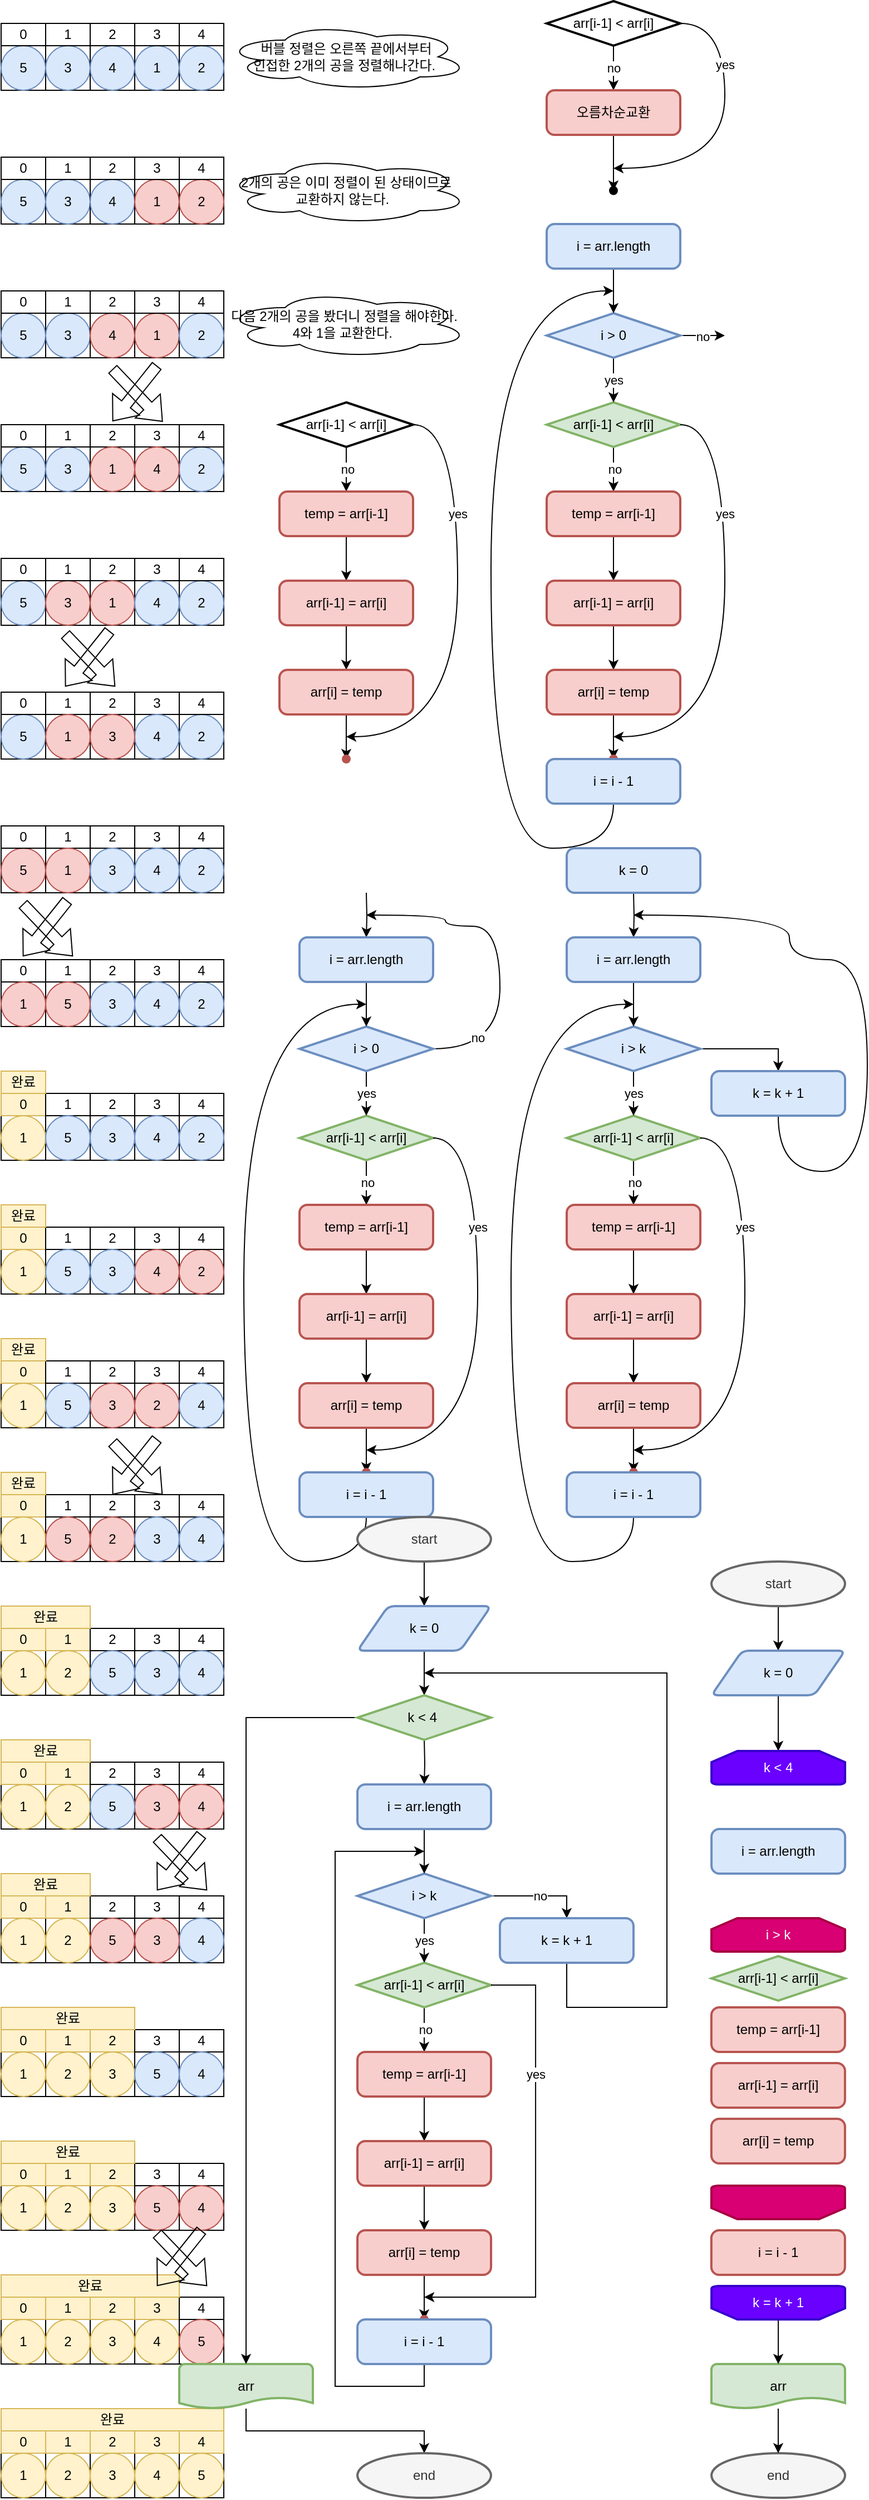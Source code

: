 <mxfile version="21.6.1" type="github">
  <diagram name="Page-1" id="kghpg6B0kXBrFUw6xn2x">
    <mxGraphModel dx="873" dy="917" grid="1" gridSize="10" guides="1" tooltips="1" connect="1" arrows="1" fold="1" page="1" pageScale="1" pageWidth="827" pageHeight="1169" math="0" shadow="0">
      <root>
        <mxCell id="0" />
        <mxCell id="1" parent="0" />
        <mxCell id="FtL2jXaAysQTFo9vIHoS-1" value="" style="whiteSpace=wrap;html=1;aspect=fixed;" vertex="1" parent="1">
          <mxGeometry x="42" y="120" width="40" height="40" as="geometry" />
        </mxCell>
        <mxCell id="FtL2jXaAysQTFo9vIHoS-2" value="5" style="ellipse;whiteSpace=wrap;html=1;aspect=fixed;fillColor=#dae8fc;strokeColor=#6c8ebf;" vertex="1" parent="1">
          <mxGeometry x="42" y="120" width="40" height="40" as="geometry" />
        </mxCell>
        <mxCell id="FtL2jXaAysQTFo9vIHoS-3" value="0" style="rounded=0;whiteSpace=wrap;html=1;" vertex="1" parent="1">
          <mxGeometry x="42" y="100" width="40" height="20" as="geometry" />
        </mxCell>
        <mxCell id="FtL2jXaAysQTFo9vIHoS-4" value="" style="whiteSpace=wrap;html=1;aspect=fixed;" vertex="1" parent="1">
          <mxGeometry x="82" y="120" width="40" height="40" as="geometry" />
        </mxCell>
        <mxCell id="FtL2jXaAysQTFo9vIHoS-5" value="3" style="ellipse;whiteSpace=wrap;html=1;aspect=fixed;fillColor=#dae8fc;strokeColor=#6c8ebf;" vertex="1" parent="1">
          <mxGeometry x="82" y="120" width="40" height="40" as="geometry" />
        </mxCell>
        <mxCell id="FtL2jXaAysQTFo9vIHoS-6" value="1" style="rounded=0;whiteSpace=wrap;html=1;" vertex="1" parent="1">
          <mxGeometry x="82" y="100" width="40" height="20" as="geometry" />
        </mxCell>
        <mxCell id="FtL2jXaAysQTFo9vIHoS-7" value="" style="whiteSpace=wrap;html=1;aspect=fixed;" vertex="1" parent="1">
          <mxGeometry x="122" y="120" width="40" height="40" as="geometry" />
        </mxCell>
        <mxCell id="FtL2jXaAysQTFo9vIHoS-8" value="4" style="ellipse;whiteSpace=wrap;html=1;aspect=fixed;fillColor=#dae8fc;strokeColor=#6c8ebf;" vertex="1" parent="1">
          <mxGeometry x="122" y="120" width="40" height="40" as="geometry" />
        </mxCell>
        <mxCell id="FtL2jXaAysQTFo9vIHoS-9" value="2" style="rounded=0;whiteSpace=wrap;html=1;" vertex="1" parent="1">
          <mxGeometry x="122" y="100" width="40" height="20" as="geometry" />
        </mxCell>
        <mxCell id="FtL2jXaAysQTFo9vIHoS-10" value="" style="whiteSpace=wrap;html=1;aspect=fixed;" vertex="1" parent="1">
          <mxGeometry x="162" y="120" width="40" height="40" as="geometry" />
        </mxCell>
        <mxCell id="FtL2jXaAysQTFo9vIHoS-11" value="1" style="ellipse;whiteSpace=wrap;html=1;aspect=fixed;fillColor=#dae8fc;strokeColor=#6c8ebf;" vertex="1" parent="1">
          <mxGeometry x="162" y="120" width="40" height="40" as="geometry" />
        </mxCell>
        <mxCell id="FtL2jXaAysQTFo9vIHoS-12" value="3" style="rounded=0;whiteSpace=wrap;html=1;" vertex="1" parent="1">
          <mxGeometry x="162" y="100" width="40" height="20" as="geometry" />
        </mxCell>
        <mxCell id="FtL2jXaAysQTFo9vIHoS-13" value="" style="whiteSpace=wrap;html=1;aspect=fixed;" vertex="1" parent="1">
          <mxGeometry x="202" y="120" width="40" height="40" as="geometry" />
        </mxCell>
        <mxCell id="FtL2jXaAysQTFo9vIHoS-14" value="2" style="ellipse;whiteSpace=wrap;html=1;aspect=fixed;fillColor=#dae8fc;strokeColor=#6c8ebf;" vertex="1" parent="1">
          <mxGeometry x="202" y="120" width="40" height="40" as="geometry" />
        </mxCell>
        <mxCell id="FtL2jXaAysQTFo9vIHoS-15" value="4" style="rounded=0;whiteSpace=wrap;html=1;" vertex="1" parent="1">
          <mxGeometry x="202" y="100" width="40" height="20" as="geometry" />
        </mxCell>
        <mxCell id="FtL2jXaAysQTFo9vIHoS-16" value="" style="whiteSpace=wrap;html=1;aspect=fixed;" vertex="1" parent="1">
          <mxGeometry x="42" y="240" width="40" height="40" as="geometry" />
        </mxCell>
        <mxCell id="FtL2jXaAysQTFo9vIHoS-17" value="5" style="ellipse;whiteSpace=wrap;html=1;aspect=fixed;fillColor=#dae8fc;strokeColor=#6c8ebf;" vertex="1" parent="1">
          <mxGeometry x="42" y="240" width="40" height="40" as="geometry" />
        </mxCell>
        <mxCell id="FtL2jXaAysQTFo9vIHoS-18" value="0" style="rounded=0;whiteSpace=wrap;html=1;" vertex="1" parent="1">
          <mxGeometry x="42" y="220" width="40" height="20" as="geometry" />
        </mxCell>
        <mxCell id="FtL2jXaAysQTFo9vIHoS-19" value="" style="whiteSpace=wrap;html=1;aspect=fixed;" vertex="1" parent="1">
          <mxGeometry x="82" y="240" width="40" height="40" as="geometry" />
        </mxCell>
        <mxCell id="FtL2jXaAysQTFo9vIHoS-20" value="3" style="ellipse;whiteSpace=wrap;html=1;aspect=fixed;fillColor=#dae8fc;strokeColor=#6c8ebf;" vertex="1" parent="1">
          <mxGeometry x="82" y="240" width="40" height="40" as="geometry" />
        </mxCell>
        <mxCell id="FtL2jXaAysQTFo9vIHoS-21" value="1" style="rounded=0;whiteSpace=wrap;html=1;" vertex="1" parent="1">
          <mxGeometry x="82" y="220" width="40" height="20" as="geometry" />
        </mxCell>
        <mxCell id="FtL2jXaAysQTFo9vIHoS-22" value="" style="whiteSpace=wrap;html=1;aspect=fixed;" vertex="1" parent="1">
          <mxGeometry x="122" y="240" width="40" height="40" as="geometry" />
        </mxCell>
        <mxCell id="FtL2jXaAysQTFo9vIHoS-23" value="4" style="ellipse;whiteSpace=wrap;html=1;aspect=fixed;fillColor=#dae8fc;strokeColor=#6c8ebf;" vertex="1" parent="1">
          <mxGeometry x="122" y="240" width="40" height="40" as="geometry" />
        </mxCell>
        <mxCell id="FtL2jXaAysQTFo9vIHoS-24" value="2" style="rounded=0;whiteSpace=wrap;html=1;" vertex="1" parent="1">
          <mxGeometry x="122" y="220" width="40" height="20" as="geometry" />
        </mxCell>
        <mxCell id="FtL2jXaAysQTFo9vIHoS-25" value="" style="whiteSpace=wrap;html=1;aspect=fixed;" vertex="1" parent="1">
          <mxGeometry x="162" y="240" width="40" height="40" as="geometry" />
        </mxCell>
        <mxCell id="FtL2jXaAysQTFo9vIHoS-26" value="1" style="ellipse;whiteSpace=wrap;html=1;aspect=fixed;fillColor=#f8cecc;strokeColor=#b85450;" vertex="1" parent="1">
          <mxGeometry x="162" y="240" width="40" height="40" as="geometry" />
        </mxCell>
        <mxCell id="FtL2jXaAysQTFo9vIHoS-27" value="3" style="rounded=0;whiteSpace=wrap;html=1;" vertex="1" parent="1">
          <mxGeometry x="162" y="220" width="40" height="20" as="geometry" />
        </mxCell>
        <mxCell id="FtL2jXaAysQTFo9vIHoS-28" value="" style="whiteSpace=wrap;html=1;aspect=fixed;" vertex="1" parent="1">
          <mxGeometry x="202" y="240" width="40" height="40" as="geometry" />
        </mxCell>
        <mxCell id="FtL2jXaAysQTFo9vIHoS-29" value="2" style="ellipse;whiteSpace=wrap;html=1;aspect=fixed;fillColor=#f8cecc;strokeColor=#b85450;" vertex="1" parent="1">
          <mxGeometry x="202" y="240" width="40" height="40" as="geometry" />
        </mxCell>
        <mxCell id="FtL2jXaAysQTFo9vIHoS-30" value="4" style="rounded=0;whiteSpace=wrap;html=1;" vertex="1" parent="1">
          <mxGeometry x="202" y="220" width="40" height="20" as="geometry" />
        </mxCell>
        <mxCell id="FtL2jXaAysQTFo9vIHoS-31" value="버블 정렬은 오른쪽 끝에서부터&lt;br&gt;인접한 2개의 공을 정렬해나간다.&amp;nbsp;" style="ellipse;shape=cloud;whiteSpace=wrap;html=1;" vertex="1" parent="1">
          <mxGeometry x="242" y="100" width="220" height="60" as="geometry" />
        </mxCell>
        <mxCell id="FtL2jXaAysQTFo9vIHoS-32" value="2개의 공은 이미 정렬이 된 상태이므로&lt;br&gt;교환하지 않는다.&amp;nbsp;&amp;nbsp;" style="ellipse;shape=cloud;whiteSpace=wrap;html=1;" vertex="1" parent="1">
          <mxGeometry x="242" y="220" width="220" height="60" as="geometry" />
        </mxCell>
        <mxCell id="FtL2jXaAysQTFo9vIHoS-33" value="" style="whiteSpace=wrap;html=1;aspect=fixed;" vertex="1" parent="1">
          <mxGeometry x="42" y="360" width="40" height="40" as="geometry" />
        </mxCell>
        <mxCell id="FtL2jXaAysQTFo9vIHoS-34" value="5" style="ellipse;whiteSpace=wrap;html=1;aspect=fixed;fillColor=#dae8fc;strokeColor=#6c8ebf;" vertex="1" parent="1">
          <mxGeometry x="42" y="360" width="40" height="40" as="geometry" />
        </mxCell>
        <mxCell id="FtL2jXaAysQTFo9vIHoS-35" value="0" style="rounded=0;whiteSpace=wrap;html=1;" vertex="1" parent="1">
          <mxGeometry x="42" y="340" width="40" height="20" as="geometry" />
        </mxCell>
        <mxCell id="FtL2jXaAysQTFo9vIHoS-36" value="" style="whiteSpace=wrap;html=1;aspect=fixed;" vertex="1" parent="1">
          <mxGeometry x="82" y="360" width="40" height="40" as="geometry" />
        </mxCell>
        <mxCell id="FtL2jXaAysQTFo9vIHoS-37" value="3" style="ellipse;whiteSpace=wrap;html=1;aspect=fixed;fillColor=#dae8fc;strokeColor=#6c8ebf;" vertex="1" parent="1">
          <mxGeometry x="82" y="360" width="40" height="40" as="geometry" />
        </mxCell>
        <mxCell id="FtL2jXaAysQTFo9vIHoS-38" value="1" style="rounded=0;whiteSpace=wrap;html=1;" vertex="1" parent="1">
          <mxGeometry x="82" y="340" width="40" height="20" as="geometry" />
        </mxCell>
        <mxCell id="FtL2jXaAysQTFo9vIHoS-39" value="" style="whiteSpace=wrap;html=1;aspect=fixed;" vertex="1" parent="1">
          <mxGeometry x="122" y="360" width="40" height="40" as="geometry" />
        </mxCell>
        <mxCell id="FtL2jXaAysQTFo9vIHoS-40" value="4" style="ellipse;whiteSpace=wrap;html=1;aspect=fixed;fillColor=#f8cecc;strokeColor=#b85450;" vertex="1" parent="1">
          <mxGeometry x="122" y="360" width="40" height="40" as="geometry" />
        </mxCell>
        <mxCell id="FtL2jXaAysQTFo9vIHoS-41" value="2" style="rounded=0;whiteSpace=wrap;html=1;" vertex="1" parent="1">
          <mxGeometry x="122" y="340" width="40" height="20" as="geometry" />
        </mxCell>
        <mxCell id="FtL2jXaAysQTFo9vIHoS-42" value="" style="whiteSpace=wrap;html=1;aspect=fixed;" vertex="1" parent="1">
          <mxGeometry x="162" y="360" width="40" height="40" as="geometry" />
        </mxCell>
        <mxCell id="FtL2jXaAysQTFo9vIHoS-43" value="1" style="ellipse;whiteSpace=wrap;html=1;aspect=fixed;fillColor=#f8cecc;strokeColor=#b85450;" vertex="1" parent="1">
          <mxGeometry x="162" y="360" width="40" height="40" as="geometry" />
        </mxCell>
        <mxCell id="FtL2jXaAysQTFo9vIHoS-44" value="3" style="rounded=0;whiteSpace=wrap;html=1;" vertex="1" parent="1">
          <mxGeometry x="162" y="340" width="40" height="20" as="geometry" />
        </mxCell>
        <mxCell id="FtL2jXaAysQTFo9vIHoS-45" value="" style="whiteSpace=wrap;html=1;aspect=fixed;" vertex="1" parent="1">
          <mxGeometry x="202" y="360" width="40" height="40" as="geometry" />
        </mxCell>
        <mxCell id="FtL2jXaAysQTFo9vIHoS-46" value="2" style="ellipse;whiteSpace=wrap;html=1;aspect=fixed;fillColor=#dae8fc;strokeColor=#6c8ebf;" vertex="1" parent="1">
          <mxGeometry x="202" y="360" width="40" height="40" as="geometry" />
        </mxCell>
        <mxCell id="FtL2jXaAysQTFo9vIHoS-47" value="4" style="rounded=0;whiteSpace=wrap;html=1;" vertex="1" parent="1">
          <mxGeometry x="202" y="340" width="40" height="20" as="geometry" />
        </mxCell>
        <mxCell id="FtL2jXaAysQTFo9vIHoS-48" value="다음 2개의 공을 봤더니 정렬을 해야한다.&amp;nbsp;&lt;br&gt;4와 1을 교환한다.&amp;nbsp;&amp;nbsp;" style="ellipse;shape=cloud;whiteSpace=wrap;html=1;" vertex="1" parent="1">
          <mxGeometry x="242" y="340" width="220" height="60" as="geometry" />
        </mxCell>
        <mxCell id="FtL2jXaAysQTFo9vIHoS-49" value="" style="whiteSpace=wrap;html=1;aspect=fixed;" vertex="1" parent="1">
          <mxGeometry x="42" y="480" width="40" height="40" as="geometry" />
        </mxCell>
        <mxCell id="FtL2jXaAysQTFo9vIHoS-50" value="5" style="ellipse;whiteSpace=wrap;html=1;aspect=fixed;fillColor=#dae8fc;strokeColor=#6c8ebf;" vertex="1" parent="1">
          <mxGeometry x="42" y="480" width="40" height="40" as="geometry" />
        </mxCell>
        <mxCell id="FtL2jXaAysQTFo9vIHoS-51" value="0" style="rounded=0;whiteSpace=wrap;html=1;" vertex="1" parent="1">
          <mxGeometry x="42" y="460" width="40" height="20" as="geometry" />
        </mxCell>
        <mxCell id="FtL2jXaAysQTFo9vIHoS-52" value="" style="whiteSpace=wrap;html=1;aspect=fixed;" vertex="1" parent="1">
          <mxGeometry x="82" y="480" width="40" height="40" as="geometry" />
        </mxCell>
        <mxCell id="FtL2jXaAysQTFo9vIHoS-53" value="3" style="ellipse;whiteSpace=wrap;html=1;aspect=fixed;fillColor=#dae8fc;strokeColor=#6c8ebf;" vertex="1" parent="1">
          <mxGeometry x="82" y="480" width="40" height="40" as="geometry" />
        </mxCell>
        <mxCell id="FtL2jXaAysQTFo9vIHoS-54" value="1" style="rounded=0;whiteSpace=wrap;html=1;" vertex="1" parent="1">
          <mxGeometry x="82" y="460" width="40" height="20" as="geometry" />
        </mxCell>
        <mxCell id="FtL2jXaAysQTFo9vIHoS-55" value="" style="whiteSpace=wrap;html=1;aspect=fixed;" vertex="1" parent="1">
          <mxGeometry x="122" y="480" width="40" height="40" as="geometry" />
        </mxCell>
        <mxCell id="FtL2jXaAysQTFo9vIHoS-57" value="2" style="rounded=0;whiteSpace=wrap;html=1;" vertex="1" parent="1">
          <mxGeometry x="122" y="460" width="40" height="20" as="geometry" />
        </mxCell>
        <mxCell id="FtL2jXaAysQTFo9vIHoS-58" value="" style="whiteSpace=wrap;html=1;aspect=fixed;" vertex="1" parent="1">
          <mxGeometry x="162" y="480" width="40" height="40" as="geometry" />
        </mxCell>
        <mxCell id="FtL2jXaAysQTFo9vIHoS-59" value="1" style="ellipse;whiteSpace=wrap;html=1;aspect=fixed;fillColor=#f8cecc;strokeColor=#b85450;" vertex="1" parent="1">
          <mxGeometry x="122" y="480" width="40" height="40" as="geometry" />
        </mxCell>
        <mxCell id="FtL2jXaAysQTFo9vIHoS-60" value="3" style="rounded=0;whiteSpace=wrap;html=1;" vertex="1" parent="1">
          <mxGeometry x="162" y="460" width="40" height="20" as="geometry" />
        </mxCell>
        <mxCell id="FtL2jXaAysQTFo9vIHoS-61" value="" style="whiteSpace=wrap;html=1;aspect=fixed;" vertex="1" parent="1">
          <mxGeometry x="202" y="480" width="40" height="40" as="geometry" />
        </mxCell>
        <mxCell id="FtL2jXaAysQTFo9vIHoS-62" value="2" style="ellipse;whiteSpace=wrap;html=1;aspect=fixed;fillColor=#dae8fc;strokeColor=#6c8ebf;" vertex="1" parent="1">
          <mxGeometry x="202" y="480" width="40" height="40" as="geometry" />
        </mxCell>
        <mxCell id="FtL2jXaAysQTFo9vIHoS-63" value="4" style="rounded=0;whiteSpace=wrap;html=1;" vertex="1" parent="1">
          <mxGeometry x="202" y="460" width="40" height="20" as="geometry" />
        </mxCell>
        <mxCell id="FtL2jXaAysQTFo9vIHoS-56" value="4" style="ellipse;whiteSpace=wrap;html=1;aspect=fixed;fillColor=#f8cecc;strokeColor=#b85450;" vertex="1" parent="1">
          <mxGeometry x="162" y="480" width="40" height="40" as="geometry" />
        </mxCell>
        <mxCell id="FtL2jXaAysQTFo9vIHoS-64" value="" style="shape=flexArrow;endArrow=classic;html=1;rounded=0;entryX=0.63;entryY=-0.131;entryDx=0;entryDy=0;entryPerimeter=0;" edge="1" parent="1" target="FtL2jXaAysQTFo9vIHoS-60">
          <mxGeometry width="50" height="50" relative="1" as="geometry">
            <mxPoint x="142" y="410" as="sourcePoint" />
            <mxPoint x="182" y="450" as="targetPoint" />
          </mxGeometry>
        </mxCell>
        <mxCell id="FtL2jXaAysQTFo9vIHoS-65" value="" style="shape=flexArrow;endArrow=classic;html=1;rounded=0;entryX=0.5;entryY=0;entryDx=0;entryDy=0;" edge="1" parent="1">
          <mxGeometry width="50" height="50" relative="1" as="geometry">
            <mxPoint x="182" y="407" as="sourcePoint" />
            <mxPoint x="142" y="457" as="targetPoint" />
          </mxGeometry>
        </mxCell>
        <mxCell id="FtL2jXaAysQTFo9vIHoS-66" value="" style="whiteSpace=wrap;html=1;aspect=fixed;" vertex="1" parent="1">
          <mxGeometry x="42" y="600" width="40" height="40" as="geometry" />
        </mxCell>
        <mxCell id="FtL2jXaAysQTFo9vIHoS-67" value="5" style="ellipse;whiteSpace=wrap;html=1;aspect=fixed;fillColor=#dae8fc;strokeColor=#6c8ebf;" vertex="1" parent="1">
          <mxGeometry x="42" y="600" width="40" height="40" as="geometry" />
        </mxCell>
        <mxCell id="FtL2jXaAysQTFo9vIHoS-68" value="0" style="rounded=0;whiteSpace=wrap;html=1;" vertex="1" parent="1">
          <mxGeometry x="42" y="580" width="40" height="20" as="geometry" />
        </mxCell>
        <mxCell id="FtL2jXaAysQTFo9vIHoS-69" value="" style="whiteSpace=wrap;html=1;aspect=fixed;" vertex="1" parent="1">
          <mxGeometry x="82" y="600" width="40" height="40" as="geometry" />
        </mxCell>
        <mxCell id="FtL2jXaAysQTFo9vIHoS-70" value="3" style="ellipse;whiteSpace=wrap;html=1;aspect=fixed;fillColor=#f8cecc;strokeColor=#b85450;" vertex="1" parent="1">
          <mxGeometry x="82" y="600" width="40" height="40" as="geometry" />
        </mxCell>
        <mxCell id="FtL2jXaAysQTFo9vIHoS-71" value="1" style="rounded=0;whiteSpace=wrap;html=1;" vertex="1" parent="1">
          <mxGeometry x="82" y="580" width="40" height="20" as="geometry" />
        </mxCell>
        <mxCell id="FtL2jXaAysQTFo9vIHoS-72" value="" style="whiteSpace=wrap;html=1;aspect=fixed;" vertex="1" parent="1">
          <mxGeometry x="122" y="600" width="40" height="40" as="geometry" />
        </mxCell>
        <mxCell id="FtL2jXaAysQTFo9vIHoS-73" value="2" style="rounded=0;whiteSpace=wrap;html=1;" vertex="1" parent="1">
          <mxGeometry x="122" y="580" width="40" height="20" as="geometry" />
        </mxCell>
        <mxCell id="FtL2jXaAysQTFo9vIHoS-74" value="" style="whiteSpace=wrap;html=1;aspect=fixed;" vertex="1" parent="1">
          <mxGeometry x="162" y="600" width="40" height="40" as="geometry" />
        </mxCell>
        <mxCell id="FtL2jXaAysQTFo9vIHoS-75" value="1" style="ellipse;whiteSpace=wrap;html=1;aspect=fixed;fillColor=#f8cecc;strokeColor=#b85450;" vertex="1" parent="1">
          <mxGeometry x="122" y="600" width="40" height="40" as="geometry" />
        </mxCell>
        <mxCell id="FtL2jXaAysQTFo9vIHoS-76" value="3" style="rounded=0;whiteSpace=wrap;html=1;" vertex="1" parent="1">
          <mxGeometry x="162" y="580" width="40" height="20" as="geometry" />
        </mxCell>
        <mxCell id="FtL2jXaAysQTFo9vIHoS-77" value="" style="whiteSpace=wrap;html=1;aspect=fixed;" vertex="1" parent="1">
          <mxGeometry x="202" y="600" width="40" height="40" as="geometry" />
        </mxCell>
        <mxCell id="FtL2jXaAysQTFo9vIHoS-78" value="2" style="ellipse;whiteSpace=wrap;html=1;aspect=fixed;fillColor=#dae8fc;strokeColor=#6c8ebf;" vertex="1" parent="1">
          <mxGeometry x="202" y="600" width="40" height="40" as="geometry" />
        </mxCell>
        <mxCell id="FtL2jXaAysQTFo9vIHoS-79" value="4" style="rounded=0;whiteSpace=wrap;html=1;" vertex="1" parent="1">
          <mxGeometry x="202" y="580" width="40" height="20" as="geometry" />
        </mxCell>
        <mxCell id="FtL2jXaAysQTFo9vIHoS-80" value="4" style="ellipse;whiteSpace=wrap;html=1;aspect=fixed;fillColor=#dae8fc;strokeColor=#6c8ebf;" vertex="1" parent="1">
          <mxGeometry x="162" y="600" width="40" height="40" as="geometry" />
        </mxCell>
        <mxCell id="FtL2jXaAysQTFo9vIHoS-81" value="" style="whiteSpace=wrap;html=1;aspect=fixed;" vertex="1" parent="1">
          <mxGeometry x="42" y="720" width="40" height="40" as="geometry" />
        </mxCell>
        <mxCell id="FtL2jXaAysQTFo9vIHoS-82" value="5" style="ellipse;whiteSpace=wrap;html=1;aspect=fixed;fillColor=#dae8fc;strokeColor=#6c8ebf;" vertex="1" parent="1">
          <mxGeometry x="42" y="720" width="40" height="40" as="geometry" />
        </mxCell>
        <mxCell id="FtL2jXaAysQTFo9vIHoS-83" value="0" style="rounded=0;whiteSpace=wrap;html=1;" vertex="1" parent="1">
          <mxGeometry x="42" y="700" width="40" height="20" as="geometry" />
        </mxCell>
        <mxCell id="FtL2jXaAysQTFo9vIHoS-84" value="" style="whiteSpace=wrap;html=1;aspect=fixed;" vertex="1" parent="1">
          <mxGeometry x="82" y="720" width="40" height="40" as="geometry" />
        </mxCell>
        <mxCell id="FtL2jXaAysQTFo9vIHoS-86" value="1" style="rounded=0;whiteSpace=wrap;html=1;" vertex="1" parent="1">
          <mxGeometry x="82" y="700" width="40" height="20" as="geometry" />
        </mxCell>
        <mxCell id="FtL2jXaAysQTFo9vIHoS-87" value="" style="whiteSpace=wrap;html=1;aspect=fixed;" vertex="1" parent="1">
          <mxGeometry x="122" y="720" width="40" height="40" as="geometry" />
        </mxCell>
        <mxCell id="FtL2jXaAysQTFo9vIHoS-88" value="2" style="rounded=0;whiteSpace=wrap;html=1;" vertex="1" parent="1">
          <mxGeometry x="122" y="700" width="40" height="20" as="geometry" />
        </mxCell>
        <mxCell id="FtL2jXaAysQTFo9vIHoS-89" value="" style="whiteSpace=wrap;html=1;aspect=fixed;" vertex="1" parent="1">
          <mxGeometry x="162" y="720" width="40" height="40" as="geometry" />
        </mxCell>
        <mxCell id="FtL2jXaAysQTFo9vIHoS-90" value="1" style="ellipse;whiteSpace=wrap;html=1;aspect=fixed;fillColor=#f8cecc;strokeColor=#b85450;" vertex="1" parent="1">
          <mxGeometry x="82" y="720" width="40" height="40" as="geometry" />
        </mxCell>
        <mxCell id="FtL2jXaAysQTFo9vIHoS-91" value="3" style="rounded=0;whiteSpace=wrap;html=1;" vertex="1" parent="1">
          <mxGeometry x="162" y="700" width="40" height="20" as="geometry" />
        </mxCell>
        <mxCell id="FtL2jXaAysQTFo9vIHoS-92" value="" style="whiteSpace=wrap;html=1;aspect=fixed;" vertex="1" parent="1">
          <mxGeometry x="202" y="720" width="40" height="40" as="geometry" />
        </mxCell>
        <mxCell id="FtL2jXaAysQTFo9vIHoS-93" value="2" style="ellipse;whiteSpace=wrap;html=1;aspect=fixed;fillColor=#dae8fc;strokeColor=#6c8ebf;" vertex="1" parent="1">
          <mxGeometry x="202" y="720" width="40" height="40" as="geometry" />
        </mxCell>
        <mxCell id="FtL2jXaAysQTFo9vIHoS-94" value="4" style="rounded=0;whiteSpace=wrap;html=1;" vertex="1" parent="1">
          <mxGeometry x="202" y="700" width="40" height="20" as="geometry" />
        </mxCell>
        <mxCell id="FtL2jXaAysQTFo9vIHoS-95" value="4" style="ellipse;whiteSpace=wrap;html=1;aspect=fixed;fillColor=#dae8fc;strokeColor=#6c8ebf;" vertex="1" parent="1">
          <mxGeometry x="162" y="720" width="40" height="40" as="geometry" />
        </mxCell>
        <mxCell id="FtL2jXaAysQTFo9vIHoS-85" value="3" style="ellipse;whiteSpace=wrap;html=1;aspect=fixed;fillColor=#f8cecc;strokeColor=#b85450;" vertex="1" parent="1">
          <mxGeometry x="122" y="720" width="40" height="40" as="geometry" />
        </mxCell>
        <mxCell id="FtL2jXaAysQTFo9vIHoS-96" value="" style="whiteSpace=wrap;html=1;aspect=fixed;" vertex="1" parent="1">
          <mxGeometry x="42" y="840" width="40" height="40" as="geometry" />
        </mxCell>
        <mxCell id="FtL2jXaAysQTFo9vIHoS-97" value="5" style="ellipse;whiteSpace=wrap;html=1;aspect=fixed;fillColor=#f8cecc;strokeColor=#b85450;" vertex="1" parent="1">
          <mxGeometry x="42" y="840" width="40" height="40" as="geometry" />
        </mxCell>
        <mxCell id="FtL2jXaAysQTFo9vIHoS-98" value="0" style="rounded=0;whiteSpace=wrap;html=1;" vertex="1" parent="1">
          <mxGeometry x="42" y="820" width="40" height="20" as="geometry" />
        </mxCell>
        <mxCell id="FtL2jXaAysQTFo9vIHoS-99" value="" style="whiteSpace=wrap;html=1;aspect=fixed;" vertex="1" parent="1">
          <mxGeometry x="82" y="840" width="40" height="40" as="geometry" />
        </mxCell>
        <mxCell id="FtL2jXaAysQTFo9vIHoS-100" value="1" style="rounded=0;whiteSpace=wrap;html=1;" vertex="1" parent="1">
          <mxGeometry x="82" y="820" width="40" height="20" as="geometry" />
        </mxCell>
        <mxCell id="FtL2jXaAysQTFo9vIHoS-101" value="" style="whiteSpace=wrap;html=1;aspect=fixed;" vertex="1" parent="1">
          <mxGeometry x="122" y="840" width="40" height="40" as="geometry" />
        </mxCell>
        <mxCell id="FtL2jXaAysQTFo9vIHoS-102" value="2" style="rounded=0;whiteSpace=wrap;html=1;" vertex="1" parent="1">
          <mxGeometry x="122" y="820" width="40" height="20" as="geometry" />
        </mxCell>
        <mxCell id="FtL2jXaAysQTFo9vIHoS-103" value="" style="whiteSpace=wrap;html=1;aspect=fixed;" vertex="1" parent="1">
          <mxGeometry x="162" y="840" width="40" height="40" as="geometry" />
        </mxCell>
        <mxCell id="FtL2jXaAysQTFo9vIHoS-104" value="1" style="ellipse;whiteSpace=wrap;html=1;aspect=fixed;fillColor=#f8cecc;strokeColor=#b85450;" vertex="1" parent="1">
          <mxGeometry x="82" y="840" width="40" height="40" as="geometry" />
        </mxCell>
        <mxCell id="FtL2jXaAysQTFo9vIHoS-105" value="3" style="rounded=0;whiteSpace=wrap;html=1;" vertex="1" parent="1">
          <mxGeometry x="162" y="820" width="40" height="20" as="geometry" />
        </mxCell>
        <mxCell id="FtL2jXaAysQTFo9vIHoS-106" value="" style="whiteSpace=wrap;html=1;aspect=fixed;" vertex="1" parent="1">
          <mxGeometry x="202" y="840" width="40" height="40" as="geometry" />
        </mxCell>
        <mxCell id="FtL2jXaAysQTFo9vIHoS-107" value="2" style="ellipse;whiteSpace=wrap;html=1;aspect=fixed;fillColor=#dae8fc;strokeColor=#6c8ebf;" vertex="1" parent="1">
          <mxGeometry x="202" y="840" width="40" height="40" as="geometry" />
        </mxCell>
        <mxCell id="FtL2jXaAysQTFo9vIHoS-108" value="4" style="rounded=0;whiteSpace=wrap;html=1;" vertex="1" parent="1">
          <mxGeometry x="202" y="820" width="40" height="20" as="geometry" />
        </mxCell>
        <mxCell id="FtL2jXaAysQTFo9vIHoS-109" value="4" style="ellipse;whiteSpace=wrap;html=1;aspect=fixed;fillColor=#dae8fc;strokeColor=#6c8ebf;" vertex="1" parent="1">
          <mxGeometry x="162" y="840" width="40" height="40" as="geometry" />
        </mxCell>
        <mxCell id="FtL2jXaAysQTFo9vIHoS-110" value="3" style="ellipse;whiteSpace=wrap;html=1;aspect=fixed;fillColor=#dae8fc;strokeColor=#6c8ebf;" vertex="1" parent="1">
          <mxGeometry x="122" y="840" width="40" height="40" as="geometry" />
        </mxCell>
        <mxCell id="FtL2jXaAysQTFo9vIHoS-111" value="" style="whiteSpace=wrap;html=1;aspect=fixed;" vertex="1" parent="1">
          <mxGeometry x="42" y="960" width="40" height="40" as="geometry" />
        </mxCell>
        <mxCell id="FtL2jXaAysQTFo9vIHoS-113" value="0" style="rounded=0;whiteSpace=wrap;html=1;" vertex="1" parent="1">
          <mxGeometry x="42" y="940" width="40" height="20" as="geometry" />
        </mxCell>
        <mxCell id="FtL2jXaAysQTFo9vIHoS-114" value="" style="whiteSpace=wrap;html=1;aspect=fixed;" vertex="1" parent="1">
          <mxGeometry x="82" y="960" width="40" height="40" as="geometry" />
        </mxCell>
        <mxCell id="FtL2jXaAysQTFo9vIHoS-115" value="1" style="rounded=0;whiteSpace=wrap;html=1;" vertex="1" parent="1">
          <mxGeometry x="82" y="940" width="40" height="20" as="geometry" />
        </mxCell>
        <mxCell id="FtL2jXaAysQTFo9vIHoS-116" value="" style="whiteSpace=wrap;html=1;aspect=fixed;" vertex="1" parent="1">
          <mxGeometry x="122" y="960" width="40" height="40" as="geometry" />
        </mxCell>
        <mxCell id="FtL2jXaAysQTFo9vIHoS-117" value="2" style="rounded=0;whiteSpace=wrap;html=1;" vertex="1" parent="1">
          <mxGeometry x="122" y="940" width="40" height="20" as="geometry" />
        </mxCell>
        <mxCell id="FtL2jXaAysQTFo9vIHoS-118" value="" style="whiteSpace=wrap;html=1;aspect=fixed;" vertex="1" parent="1">
          <mxGeometry x="162" y="960" width="40" height="40" as="geometry" />
        </mxCell>
        <mxCell id="FtL2jXaAysQTFo9vIHoS-119" value="1" style="ellipse;whiteSpace=wrap;html=1;aspect=fixed;fillColor=#f8cecc;strokeColor=#b85450;" vertex="1" parent="1">
          <mxGeometry x="42" y="960" width="40" height="40" as="geometry" />
        </mxCell>
        <mxCell id="FtL2jXaAysQTFo9vIHoS-120" value="3" style="rounded=0;whiteSpace=wrap;html=1;" vertex="1" parent="1">
          <mxGeometry x="162" y="940" width="40" height="20" as="geometry" />
        </mxCell>
        <mxCell id="FtL2jXaAysQTFo9vIHoS-121" value="" style="whiteSpace=wrap;html=1;aspect=fixed;" vertex="1" parent="1">
          <mxGeometry x="202" y="960" width="40" height="40" as="geometry" />
        </mxCell>
        <mxCell id="FtL2jXaAysQTFo9vIHoS-122" value="2" style="ellipse;whiteSpace=wrap;html=1;aspect=fixed;fillColor=#dae8fc;strokeColor=#6c8ebf;" vertex="1" parent="1">
          <mxGeometry x="202" y="960" width="40" height="40" as="geometry" />
        </mxCell>
        <mxCell id="FtL2jXaAysQTFo9vIHoS-123" value="4" style="rounded=0;whiteSpace=wrap;html=1;" vertex="1" parent="1">
          <mxGeometry x="202" y="940" width="40" height="20" as="geometry" />
        </mxCell>
        <mxCell id="FtL2jXaAysQTFo9vIHoS-124" value="4" style="ellipse;whiteSpace=wrap;html=1;aspect=fixed;fillColor=#dae8fc;strokeColor=#6c8ebf;" vertex="1" parent="1">
          <mxGeometry x="162" y="960" width="40" height="40" as="geometry" />
        </mxCell>
        <mxCell id="FtL2jXaAysQTFo9vIHoS-125" value="3" style="ellipse;whiteSpace=wrap;html=1;aspect=fixed;fillColor=#dae8fc;strokeColor=#6c8ebf;" vertex="1" parent="1">
          <mxGeometry x="122" y="960" width="40" height="40" as="geometry" />
        </mxCell>
        <mxCell id="FtL2jXaAysQTFo9vIHoS-112" value="5" style="ellipse;whiteSpace=wrap;html=1;aspect=fixed;fillColor=#f8cecc;strokeColor=#b85450;" vertex="1" parent="1">
          <mxGeometry x="82" y="960" width="40" height="40" as="geometry" />
        </mxCell>
        <mxCell id="FtL2jXaAysQTFo9vIHoS-126" value="" style="whiteSpace=wrap;html=1;aspect=fixed;" vertex="1" parent="1">
          <mxGeometry x="42" y="1080" width="40" height="40" as="geometry" />
        </mxCell>
        <mxCell id="FtL2jXaAysQTFo9vIHoS-127" value="0" style="rounded=0;whiteSpace=wrap;html=1;fillColor=#fff2cc;strokeColor=#d6b656;" vertex="1" parent="1">
          <mxGeometry x="42" y="1060" width="40" height="20" as="geometry" />
        </mxCell>
        <mxCell id="FtL2jXaAysQTFo9vIHoS-128" value="" style="whiteSpace=wrap;html=1;aspect=fixed;" vertex="1" parent="1">
          <mxGeometry x="82" y="1080" width="40" height="40" as="geometry" />
        </mxCell>
        <mxCell id="FtL2jXaAysQTFo9vIHoS-129" value="1" style="rounded=0;whiteSpace=wrap;html=1;" vertex="1" parent="1">
          <mxGeometry x="82" y="1060" width="40" height="20" as="geometry" />
        </mxCell>
        <mxCell id="FtL2jXaAysQTFo9vIHoS-130" value="" style="whiteSpace=wrap;html=1;aspect=fixed;" vertex="1" parent="1">
          <mxGeometry x="122" y="1080" width="40" height="40" as="geometry" />
        </mxCell>
        <mxCell id="FtL2jXaAysQTFo9vIHoS-131" value="2" style="rounded=0;whiteSpace=wrap;html=1;" vertex="1" parent="1">
          <mxGeometry x="122" y="1060" width="40" height="20" as="geometry" />
        </mxCell>
        <mxCell id="FtL2jXaAysQTFo9vIHoS-132" value="" style="whiteSpace=wrap;html=1;aspect=fixed;" vertex="1" parent="1">
          <mxGeometry x="162" y="1080" width="40" height="40" as="geometry" />
        </mxCell>
        <mxCell id="FtL2jXaAysQTFo9vIHoS-133" value="1" style="ellipse;whiteSpace=wrap;html=1;aspect=fixed;fillColor=#fff2cc;strokeColor=#d6b656;" vertex="1" parent="1">
          <mxGeometry x="42" y="1080" width="40" height="40" as="geometry" />
        </mxCell>
        <mxCell id="FtL2jXaAysQTFo9vIHoS-134" value="3" style="rounded=0;whiteSpace=wrap;html=1;" vertex="1" parent="1">
          <mxGeometry x="162" y="1060" width="40" height="20" as="geometry" />
        </mxCell>
        <mxCell id="FtL2jXaAysQTFo9vIHoS-135" value="" style="whiteSpace=wrap;html=1;aspect=fixed;" vertex="1" parent="1">
          <mxGeometry x="202" y="1080" width="40" height="40" as="geometry" />
        </mxCell>
        <mxCell id="FtL2jXaAysQTFo9vIHoS-136" value="2" style="ellipse;whiteSpace=wrap;html=1;aspect=fixed;fillColor=#dae8fc;strokeColor=#6c8ebf;" vertex="1" parent="1">
          <mxGeometry x="202" y="1080" width="40" height="40" as="geometry" />
        </mxCell>
        <mxCell id="FtL2jXaAysQTFo9vIHoS-137" value="4" style="rounded=0;whiteSpace=wrap;html=1;" vertex="1" parent="1">
          <mxGeometry x="202" y="1060" width="40" height="20" as="geometry" />
        </mxCell>
        <mxCell id="FtL2jXaAysQTFo9vIHoS-138" value="4" style="ellipse;whiteSpace=wrap;html=1;aspect=fixed;fillColor=#dae8fc;strokeColor=#6c8ebf;" vertex="1" parent="1">
          <mxGeometry x="162" y="1080" width="40" height="40" as="geometry" />
        </mxCell>
        <mxCell id="FtL2jXaAysQTFo9vIHoS-139" value="3" style="ellipse;whiteSpace=wrap;html=1;aspect=fixed;fillColor=#dae8fc;strokeColor=#6c8ebf;" vertex="1" parent="1">
          <mxGeometry x="122" y="1080" width="40" height="40" as="geometry" />
        </mxCell>
        <mxCell id="FtL2jXaAysQTFo9vIHoS-140" value="5" style="ellipse;whiteSpace=wrap;html=1;aspect=fixed;fillColor=#dae8fc;strokeColor=#6c8ebf;" vertex="1" parent="1">
          <mxGeometry x="82" y="1080" width="40" height="40" as="geometry" />
        </mxCell>
        <mxCell id="FtL2jXaAysQTFo9vIHoS-141" value="완료" style="rounded=0;whiteSpace=wrap;html=1;fillColor=#fff2cc;strokeColor=#d6b656;" vertex="1" parent="1">
          <mxGeometry x="42" y="1040" width="40" height="20" as="geometry" />
        </mxCell>
        <mxCell id="FtL2jXaAysQTFo9vIHoS-142" value="" style="whiteSpace=wrap;html=1;aspect=fixed;" vertex="1" parent="1">
          <mxGeometry x="42" y="1200" width="40" height="40" as="geometry" />
        </mxCell>
        <mxCell id="FtL2jXaAysQTFo9vIHoS-143" value="0" style="rounded=0;whiteSpace=wrap;html=1;fillColor=#fff2cc;strokeColor=#d6b656;" vertex="1" parent="1">
          <mxGeometry x="42" y="1180" width="40" height="20" as="geometry" />
        </mxCell>
        <mxCell id="FtL2jXaAysQTFo9vIHoS-144" value="" style="whiteSpace=wrap;html=1;aspect=fixed;" vertex="1" parent="1">
          <mxGeometry x="82" y="1200" width="40" height="40" as="geometry" />
        </mxCell>
        <mxCell id="FtL2jXaAysQTFo9vIHoS-145" value="1" style="rounded=0;whiteSpace=wrap;html=1;" vertex="1" parent="1">
          <mxGeometry x="82" y="1180" width="40" height="20" as="geometry" />
        </mxCell>
        <mxCell id="FtL2jXaAysQTFo9vIHoS-146" value="" style="whiteSpace=wrap;html=1;aspect=fixed;" vertex="1" parent="1">
          <mxGeometry x="122" y="1200" width="40" height="40" as="geometry" />
        </mxCell>
        <mxCell id="FtL2jXaAysQTFo9vIHoS-147" value="2" style="rounded=0;whiteSpace=wrap;html=1;" vertex="1" parent="1">
          <mxGeometry x="122" y="1180" width="40" height="20" as="geometry" />
        </mxCell>
        <mxCell id="FtL2jXaAysQTFo9vIHoS-148" value="" style="whiteSpace=wrap;html=1;aspect=fixed;" vertex="1" parent="1">
          <mxGeometry x="162" y="1200" width="40" height="40" as="geometry" />
        </mxCell>
        <mxCell id="FtL2jXaAysQTFo9vIHoS-149" value="1" style="ellipse;whiteSpace=wrap;html=1;aspect=fixed;fillColor=#fff2cc;strokeColor=#d6b656;" vertex="1" parent="1">
          <mxGeometry x="42" y="1200" width="40" height="40" as="geometry" />
        </mxCell>
        <mxCell id="FtL2jXaAysQTFo9vIHoS-150" value="3" style="rounded=0;whiteSpace=wrap;html=1;" vertex="1" parent="1">
          <mxGeometry x="162" y="1180" width="40" height="20" as="geometry" />
        </mxCell>
        <mxCell id="FtL2jXaAysQTFo9vIHoS-151" value="" style="whiteSpace=wrap;html=1;aspect=fixed;" vertex="1" parent="1">
          <mxGeometry x="202" y="1200" width="40" height="40" as="geometry" />
        </mxCell>
        <mxCell id="FtL2jXaAysQTFo9vIHoS-152" value="2" style="ellipse;whiteSpace=wrap;html=1;aspect=fixed;fillColor=#f8cecc;strokeColor=#b85450;" vertex="1" parent="1">
          <mxGeometry x="202" y="1200" width="40" height="40" as="geometry" />
        </mxCell>
        <mxCell id="FtL2jXaAysQTFo9vIHoS-153" value="4" style="rounded=0;whiteSpace=wrap;html=1;" vertex="1" parent="1">
          <mxGeometry x="202" y="1180" width="40" height="20" as="geometry" />
        </mxCell>
        <mxCell id="FtL2jXaAysQTFo9vIHoS-154" value="4" style="ellipse;whiteSpace=wrap;html=1;aspect=fixed;fillColor=#f8cecc;strokeColor=#b85450;" vertex="1" parent="1">
          <mxGeometry x="162" y="1200" width="40" height="40" as="geometry" />
        </mxCell>
        <mxCell id="FtL2jXaAysQTFo9vIHoS-155" value="3" style="ellipse;whiteSpace=wrap;html=1;aspect=fixed;fillColor=#dae8fc;strokeColor=#6c8ebf;" vertex="1" parent="1">
          <mxGeometry x="122" y="1200" width="40" height="40" as="geometry" />
        </mxCell>
        <mxCell id="FtL2jXaAysQTFo9vIHoS-156" value="5" style="ellipse;whiteSpace=wrap;html=1;aspect=fixed;fillColor=#dae8fc;strokeColor=#6c8ebf;" vertex="1" parent="1">
          <mxGeometry x="82" y="1200" width="40" height="40" as="geometry" />
        </mxCell>
        <mxCell id="FtL2jXaAysQTFo9vIHoS-157" value="완료" style="rounded=0;whiteSpace=wrap;html=1;fillColor=#fff2cc;strokeColor=#d6b656;" vertex="1" parent="1">
          <mxGeometry x="42" y="1160" width="40" height="20" as="geometry" />
        </mxCell>
        <mxCell id="FtL2jXaAysQTFo9vIHoS-158" value="" style="whiteSpace=wrap;html=1;aspect=fixed;" vertex="1" parent="1">
          <mxGeometry x="42" y="1320" width="40" height="40" as="geometry" />
        </mxCell>
        <mxCell id="FtL2jXaAysQTFo9vIHoS-159" value="0" style="rounded=0;whiteSpace=wrap;html=1;fillColor=#fff2cc;strokeColor=#d6b656;" vertex="1" parent="1">
          <mxGeometry x="42" y="1300" width="40" height="20" as="geometry" />
        </mxCell>
        <mxCell id="FtL2jXaAysQTFo9vIHoS-160" value="" style="whiteSpace=wrap;html=1;aspect=fixed;" vertex="1" parent="1">
          <mxGeometry x="82" y="1320" width="40" height="40" as="geometry" />
        </mxCell>
        <mxCell id="FtL2jXaAysQTFo9vIHoS-161" value="1" style="rounded=0;whiteSpace=wrap;html=1;" vertex="1" parent="1">
          <mxGeometry x="82" y="1300" width="40" height="20" as="geometry" />
        </mxCell>
        <mxCell id="FtL2jXaAysQTFo9vIHoS-162" value="" style="whiteSpace=wrap;html=1;aspect=fixed;" vertex="1" parent="1">
          <mxGeometry x="122" y="1320" width="40" height="40" as="geometry" />
        </mxCell>
        <mxCell id="FtL2jXaAysQTFo9vIHoS-163" value="2" style="rounded=0;whiteSpace=wrap;html=1;" vertex="1" parent="1">
          <mxGeometry x="122" y="1300" width="40" height="20" as="geometry" />
        </mxCell>
        <mxCell id="FtL2jXaAysQTFo9vIHoS-164" value="" style="whiteSpace=wrap;html=1;aspect=fixed;" vertex="1" parent="1">
          <mxGeometry x="162" y="1320" width="40" height="40" as="geometry" />
        </mxCell>
        <mxCell id="FtL2jXaAysQTFo9vIHoS-165" value="1" style="ellipse;whiteSpace=wrap;html=1;aspect=fixed;fillColor=#fff2cc;strokeColor=#d6b656;" vertex="1" parent="1">
          <mxGeometry x="42" y="1320" width="40" height="40" as="geometry" />
        </mxCell>
        <mxCell id="FtL2jXaAysQTFo9vIHoS-166" value="3" style="rounded=0;whiteSpace=wrap;html=1;" vertex="1" parent="1">
          <mxGeometry x="162" y="1300" width="40" height="20" as="geometry" />
        </mxCell>
        <mxCell id="FtL2jXaAysQTFo9vIHoS-167" value="" style="whiteSpace=wrap;html=1;aspect=fixed;" vertex="1" parent="1">
          <mxGeometry x="202" y="1320" width="40" height="40" as="geometry" />
        </mxCell>
        <mxCell id="FtL2jXaAysQTFo9vIHoS-168" value="2" style="ellipse;whiteSpace=wrap;html=1;aspect=fixed;fillColor=#f8cecc;strokeColor=#b85450;" vertex="1" parent="1">
          <mxGeometry x="162" y="1320" width="40" height="40" as="geometry" />
        </mxCell>
        <mxCell id="FtL2jXaAysQTFo9vIHoS-169" value="4" style="rounded=0;whiteSpace=wrap;html=1;" vertex="1" parent="1">
          <mxGeometry x="202" y="1300" width="40" height="20" as="geometry" />
        </mxCell>
        <mxCell id="FtL2jXaAysQTFo9vIHoS-170" value="4" style="ellipse;whiteSpace=wrap;html=1;aspect=fixed;fillColor=#dae8fc;strokeColor=#6c8ebf;" vertex="1" parent="1">
          <mxGeometry x="202" y="1320" width="40" height="40" as="geometry" />
        </mxCell>
        <mxCell id="FtL2jXaAysQTFo9vIHoS-171" value="3" style="ellipse;whiteSpace=wrap;html=1;aspect=fixed;fillColor=#f8cecc;strokeColor=#b85450;" vertex="1" parent="1">
          <mxGeometry x="122" y="1320" width="40" height="40" as="geometry" />
        </mxCell>
        <mxCell id="FtL2jXaAysQTFo9vIHoS-172" value="5" style="ellipse;whiteSpace=wrap;html=1;aspect=fixed;fillColor=#dae8fc;strokeColor=#6c8ebf;" vertex="1" parent="1">
          <mxGeometry x="82" y="1320" width="40" height="40" as="geometry" />
        </mxCell>
        <mxCell id="FtL2jXaAysQTFo9vIHoS-173" value="완료" style="rounded=0;whiteSpace=wrap;html=1;fillColor=#fff2cc;strokeColor=#d6b656;" vertex="1" parent="1">
          <mxGeometry x="42" y="1280" width="40" height="20" as="geometry" />
        </mxCell>
        <mxCell id="FtL2jXaAysQTFo9vIHoS-190" value="" style="whiteSpace=wrap;html=1;aspect=fixed;" vertex="1" parent="1">
          <mxGeometry x="42" y="1440" width="40" height="40" as="geometry" />
        </mxCell>
        <mxCell id="FtL2jXaAysQTFo9vIHoS-191" value="0" style="rounded=0;whiteSpace=wrap;html=1;fillColor=#fff2cc;strokeColor=#d6b656;" vertex="1" parent="1">
          <mxGeometry x="42" y="1420" width="40" height="20" as="geometry" />
        </mxCell>
        <mxCell id="FtL2jXaAysQTFo9vIHoS-192" value="" style="whiteSpace=wrap;html=1;aspect=fixed;" vertex="1" parent="1">
          <mxGeometry x="82" y="1440" width="40" height="40" as="geometry" />
        </mxCell>
        <mxCell id="FtL2jXaAysQTFo9vIHoS-193" value="1" style="rounded=0;whiteSpace=wrap;html=1;" vertex="1" parent="1">
          <mxGeometry x="82" y="1420" width="40" height="20" as="geometry" />
        </mxCell>
        <mxCell id="FtL2jXaAysQTFo9vIHoS-194" value="" style="whiteSpace=wrap;html=1;aspect=fixed;" vertex="1" parent="1">
          <mxGeometry x="122" y="1440" width="40" height="40" as="geometry" />
        </mxCell>
        <mxCell id="FtL2jXaAysQTFo9vIHoS-195" value="2" style="rounded=0;whiteSpace=wrap;html=1;" vertex="1" parent="1">
          <mxGeometry x="122" y="1420" width="40" height="20" as="geometry" />
        </mxCell>
        <mxCell id="FtL2jXaAysQTFo9vIHoS-196" value="" style="whiteSpace=wrap;html=1;aspect=fixed;" vertex="1" parent="1">
          <mxGeometry x="162" y="1440" width="40" height="40" as="geometry" />
        </mxCell>
        <mxCell id="FtL2jXaAysQTFo9vIHoS-197" value="1" style="ellipse;whiteSpace=wrap;html=1;aspect=fixed;fillColor=#fff2cc;strokeColor=#d6b656;" vertex="1" parent="1">
          <mxGeometry x="42" y="1440" width="40" height="40" as="geometry" />
        </mxCell>
        <mxCell id="FtL2jXaAysQTFo9vIHoS-198" value="3" style="rounded=0;whiteSpace=wrap;html=1;" vertex="1" parent="1">
          <mxGeometry x="162" y="1420" width="40" height="20" as="geometry" />
        </mxCell>
        <mxCell id="FtL2jXaAysQTFo9vIHoS-199" value="" style="whiteSpace=wrap;html=1;aspect=fixed;" vertex="1" parent="1">
          <mxGeometry x="202" y="1440" width="40" height="40" as="geometry" />
        </mxCell>
        <mxCell id="FtL2jXaAysQTFo9vIHoS-200" value="2" style="ellipse;whiteSpace=wrap;html=1;aspect=fixed;fillColor=#f8cecc;strokeColor=#b85450;" vertex="1" parent="1">
          <mxGeometry x="122" y="1440" width="40" height="40" as="geometry" />
        </mxCell>
        <mxCell id="FtL2jXaAysQTFo9vIHoS-201" value="4" style="rounded=0;whiteSpace=wrap;html=1;" vertex="1" parent="1">
          <mxGeometry x="202" y="1420" width="40" height="20" as="geometry" />
        </mxCell>
        <mxCell id="FtL2jXaAysQTFo9vIHoS-202" value="4" style="ellipse;whiteSpace=wrap;html=1;aspect=fixed;fillColor=#dae8fc;strokeColor=#6c8ebf;" vertex="1" parent="1">
          <mxGeometry x="202" y="1440" width="40" height="40" as="geometry" />
        </mxCell>
        <mxCell id="FtL2jXaAysQTFo9vIHoS-203" value="3" style="ellipse;whiteSpace=wrap;html=1;aspect=fixed;fillColor=#dae8fc;strokeColor=#6c8ebf;" vertex="1" parent="1">
          <mxGeometry x="162" y="1440" width="40" height="40" as="geometry" />
        </mxCell>
        <mxCell id="FtL2jXaAysQTFo9vIHoS-204" value="5" style="ellipse;whiteSpace=wrap;html=1;aspect=fixed;fillColor=#f8cecc;strokeColor=#b85450;" vertex="1" parent="1">
          <mxGeometry x="82" y="1440" width="40" height="40" as="geometry" />
        </mxCell>
        <mxCell id="FtL2jXaAysQTFo9vIHoS-205" value="완료" style="rounded=0;whiteSpace=wrap;html=1;fillColor=#fff2cc;strokeColor=#d6b656;" vertex="1" parent="1">
          <mxGeometry x="42" y="1400" width="40" height="20" as="geometry" />
        </mxCell>
        <mxCell id="FtL2jXaAysQTFo9vIHoS-206" value="" style="whiteSpace=wrap;html=1;aspect=fixed;" vertex="1" parent="1">
          <mxGeometry x="42" y="1560" width="40" height="40" as="geometry" />
        </mxCell>
        <mxCell id="FtL2jXaAysQTFo9vIHoS-207" value="0" style="rounded=0;whiteSpace=wrap;html=1;fillColor=#fff2cc;strokeColor=#d6b656;" vertex="1" parent="1">
          <mxGeometry x="42" y="1540" width="40" height="20" as="geometry" />
        </mxCell>
        <mxCell id="FtL2jXaAysQTFo9vIHoS-208" value="" style="whiteSpace=wrap;html=1;aspect=fixed;" vertex="1" parent="1">
          <mxGeometry x="82" y="1560" width="40" height="40" as="geometry" />
        </mxCell>
        <mxCell id="FtL2jXaAysQTFo9vIHoS-209" value="1" style="rounded=0;whiteSpace=wrap;html=1;fillColor=#fff2cc;strokeColor=#d6b656;" vertex="1" parent="1">
          <mxGeometry x="82" y="1540" width="40" height="20" as="geometry" />
        </mxCell>
        <mxCell id="FtL2jXaAysQTFo9vIHoS-210" value="" style="whiteSpace=wrap;html=1;aspect=fixed;" vertex="1" parent="1">
          <mxGeometry x="122" y="1560" width="40" height="40" as="geometry" />
        </mxCell>
        <mxCell id="FtL2jXaAysQTFo9vIHoS-211" value="2" style="rounded=0;whiteSpace=wrap;html=1;" vertex="1" parent="1">
          <mxGeometry x="122" y="1540" width="40" height="20" as="geometry" />
        </mxCell>
        <mxCell id="FtL2jXaAysQTFo9vIHoS-212" value="" style="whiteSpace=wrap;html=1;aspect=fixed;" vertex="1" parent="1">
          <mxGeometry x="162" y="1560" width="40" height="40" as="geometry" />
        </mxCell>
        <mxCell id="FtL2jXaAysQTFo9vIHoS-213" value="1" style="ellipse;whiteSpace=wrap;html=1;aspect=fixed;fillColor=#fff2cc;strokeColor=#d6b656;" vertex="1" parent="1">
          <mxGeometry x="42" y="1560" width="40" height="40" as="geometry" />
        </mxCell>
        <mxCell id="FtL2jXaAysQTFo9vIHoS-214" value="3" style="rounded=0;whiteSpace=wrap;html=1;" vertex="1" parent="1">
          <mxGeometry x="162" y="1540" width="40" height="20" as="geometry" />
        </mxCell>
        <mxCell id="FtL2jXaAysQTFo9vIHoS-215" value="" style="whiteSpace=wrap;html=1;aspect=fixed;" vertex="1" parent="1">
          <mxGeometry x="202" y="1560" width="40" height="40" as="geometry" />
        </mxCell>
        <mxCell id="FtL2jXaAysQTFo9vIHoS-216" value="2" style="ellipse;whiteSpace=wrap;html=1;aspect=fixed;fillColor=#fff2cc;strokeColor=#d6b656;" vertex="1" parent="1">
          <mxGeometry x="82" y="1560" width="40" height="40" as="geometry" />
        </mxCell>
        <mxCell id="FtL2jXaAysQTFo9vIHoS-217" value="4" style="rounded=0;whiteSpace=wrap;html=1;" vertex="1" parent="1">
          <mxGeometry x="202" y="1540" width="40" height="20" as="geometry" />
        </mxCell>
        <mxCell id="FtL2jXaAysQTFo9vIHoS-218" value="4" style="ellipse;whiteSpace=wrap;html=1;aspect=fixed;fillColor=#dae8fc;strokeColor=#6c8ebf;" vertex="1" parent="1">
          <mxGeometry x="202" y="1560" width="40" height="40" as="geometry" />
        </mxCell>
        <mxCell id="FtL2jXaAysQTFo9vIHoS-219" value="3" style="ellipse;whiteSpace=wrap;html=1;aspect=fixed;fillColor=#dae8fc;strokeColor=#6c8ebf;" vertex="1" parent="1">
          <mxGeometry x="162" y="1560" width="40" height="40" as="geometry" />
        </mxCell>
        <mxCell id="FtL2jXaAysQTFo9vIHoS-220" value="5" style="ellipse;whiteSpace=wrap;html=1;aspect=fixed;fillColor=#dae8fc;strokeColor=#6c8ebf;" vertex="1" parent="1">
          <mxGeometry x="122" y="1560" width="40" height="40" as="geometry" />
        </mxCell>
        <mxCell id="FtL2jXaAysQTFo9vIHoS-221" value="완료" style="rounded=0;whiteSpace=wrap;html=1;fillColor=#fff2cc;strokeColor=#d6b656;" vertex="1" parent="1">
          <mxGeometry x="42" y="1520" width="80" height="20" as="geometry" />
        </mxCell>
        <mxCell id="FtL2jXaAysQTFo9vIHoS-224" value="" style="whiteSpace=wrap;html=1;aspect=fixed;" vertex="1" parent="1">
          <mxGeometry x="42" y="1680" width="40" height="40" as="geometry" />
        </mxCell>
        <mxCell id="FtL2jXaAysQTFo9vIHoS-225" value="0" style="rounded=0;whiteSpace=wrap;html=1;fillColor=#fff2cc;strokeColor=#d6b656;" vertex="1" parent="1">
          <mxGeometry x="42" y="1660" width="40" height="20" as="geometry" />
        </mxCell>
        <mxCell id="FtL2jXaAysQTFo9vIHoS-226" value="" style="whiteSpace=wrap;html=1;aspect=fixed;" vertex="1" parent="1">
          <mxGeometry x="82" y="1680" width="40" height="40" as="geometry" />
        </mxCell>
        <mxCell id="FtL2jXaAysQTFo9vIHoS-227" value="1" style="rounded=0;whiteSpace=wrap;html=1;fillColor=#fff2cc;strokeColor=#d6b656;" vertex="1" parent="1">
          <mxGeometry x="82" y="1660" width="40" height="20" as="geometry" />
        </mxCell>
        <mxCell id="FtL2jXaAysQTFo9vIHoS-228" value="" style="whiteSpace=wrap;html=1;aspect=fixed;" vertex="1" parent="1">
          <mxGeometry x="122" y="1680" width="40" height="40" as="geometry" />
        </mxCell>
        <mxCell id="FtL2jXaAysQTFo9vIHoS-229" value="2" style="rounded=0;whiteSpace=wrap;html=1;" vertex="1" parent="1">
          <mxGeometry x="122" y="1660" width="40" height="20" as="geometry" />
        </mxCell>
        <mxCell id="FtL2jXaAysQTFo9vIHoS-230" value="" style="whiteSpace=wrap;html=1;aspect=fixed;" vertex="1" parent="1">
          <mxGeometry x="162" y="1680" width="40" height="40" as="geometry" />
        </mxCell>
        <mxCell id="FtL2jXaAysQTFo9vIHoS-231" value="1" style="ellipse;whiteSpace=wrap;html=1;aspect=fixed;fillColor=#fff2cc;strokeColor=#d6b656;" vertex="1" parent="1">
          <mxGeometry x="42" y="1680" width="40" height="40" as="geometry" />
        </mxCell>
        <mxCell id="FtL2jXaAysQTFo9vIHoS-232" value="3" style="rounded=0;whiteSpace=wrap;html=1;" vertex="1" parent="1">
          <mxGeometry x="162" y="1660" width="40" height="20" as="geometry" />
        </mxCell>
        <mxCell id="FtL2jXaAysQTFo9vIHoS-233" value="" style="whiteSpace=wrap;html=1;aspect=fixed;" vertex="1" parent="1">
          <mxGeometry x="202" y="1680" width="40" height="40" as="geometry" />
        </mxCell>
        <mxCell id="FtL2jXaAysQTFo9vIHoS-234" value="2" style="ellipse;whiteSpace=wrap;html=1;aspect=fixed;fillColor=#fff2cc;strokeColor=#d6b656;" vertex="1" parent="1">
          <mxGeometry x="82" y="1680" width="40" height="40" as="geometry" />
        </mxCell>
        <mxCell id="FtL2jXaAysQTFo9vIHoS-235" value="4" style="rounded=0;whiteSpace=wrap;html=1;" vertex="1" parent="1">
          <mxGeometry x="202" y="1660" width="40" height="20" as="geometry" />
        </mxCell>
        <mxCell id="FtL2jXaAysQTFo9vIHoS-236" value="4" style="ellipse;whiteSpace=wrap;html=1;aspect=fixed;fillColor=#f8cecc;strokeColor=#b85450;" vertex="1" parent="1">
          <mxGeometry x="202" y="1680" width="40" height="40" as="geometry" />
        </mxCell>
        <mxCell id="FtL2jXaAysQTFo9vIHoS-237" value="3" style="ellipse;whiteSpace=wrap;html=1;aspect=fixed;fillColor=#f8cecc;strokeColor=#b85450;" vertex="1" parent="1">
          <mxGeometry x="162" y="1680" width="40" height="40" as="geometry" />
        </mxCell>
        <mxCell id="FtL2jXaAysQTFo9vIHoS-238" value="5" style="ellipse;whiteSpace=wrap;html=1;aspect=fixed;fillColor=#dae8fc;strokeColor=#6c8ebf;" vertex="1" parent="1">
          <mxGeometry x="122" y="1680" width="40" height="40" as="geometry" />
        </mxCell>
        <mxCell id="FtL2jXaAysQTFo9vIHoS-239" value="완료" style="rounded=0;whiteSpace=wrap;html=1;fillColor=#fff2cc;strokeColor=#d6b656;" vertex="1" parent="1">
          <mxGeometry x="42" y="1640" width="80" height="20" as="geometry" />
        </mxCell>
        <mxCell id="FtL2jXaAysQTFo9vIHoS-240" value="" style="whiteSpace=wrap;html=1;aspect=fixed;" vertex="1" parent="1">
          <mxGeometry x="42" y="1800" width="40" height="40" as="geometry" />
        </mxCell>
        <mxCell id="FtL2jXaAysQTFo9vIHoS-241" value="0" style="rounded=0;whiteSpace=wrap;html=1;fillColor=#fff2cc;strokeColor=#d6b656;" vertex="1" parent="1">
          <mxGeometry x="42" y="1780" width="40" height="20" as="geometry" />
        </mxCell>
        <mxCell id="FtL2jXaAysQTFo9vIHoS-242" value="" style="whiteSpace=wrap;html=1;aspect=fixed;" vertex="1" parent="1">
          <mxGeometry x="82" y="1800" width="40" height="40" as="geometry" />
        </mxCell>
        <mxCell id="FtL2jXaAysQTFo9vIHoS-243" value="1" style="rounded=0;whiteSpace=wrap;html=1;fillColor=#fff2cc;strokeColor=#d6b656;" vertex="1" parent="1">
          <mxGeometry x="82" y="1780" width="40" height="20" as="geometry" />
        </mxCell>
        <mxCell id="FtL2jXaAysQTFo9vIHoS-244" value="" style="whiteSpace=wrap;html=1;aspect=fixed;" vertex="1" parent="1">
          <mxGeometry x="122" y="1800" width="40" height="40" as="geometry" />
        </mxCell>
        <mxCell id="FtL2jXaAysQTFo9vIHoS-245" value="2" style="rounded=0;whiteSpace=wrap;html=1;" vertex="1" parent="1">
          <mxGeometry x="122" y="1780" width="40" height="20" as="geometry" />
        </mxCell>
        <mxCell id="FtL2jXaAysQTFo9vIHoS-246" value="" style="whiteSpace=wrap;html=1;aspect=fixed;" vertex="1" parent="1">
          <mxGeometry x="162" y="1800" width="40" height="40" as="geometry" />
        </mxCell>
        <mxCell id="FtL2jXaAysQTFo9vIHoS-247" value="1" style="ellipse;whiteSpace=wrap;html=1;aspect=fixed;fillColor=#fff2cc;strokeColor=#d6b656;" vertex="1" parent="1">
          <mxGeometry x="42" y="1800" width="40" height="40" as="geometry" />
        </mxCell>
        <mxCell id="FtL2jXaAysQTFo9vIHoS-248" value="3" style="rounded=0;whiteSpace=wrap;html=1;" vertex="1" parent="1">
          <mxGeometry x="162" y="1780" width="40" height="20" as="geometry" />
        </mxCell>
        <mxCell id="FtL2jXaAysQTFo9vIHoS-249" value="" style="whiteSpace=wrap;html=1;aspect=fixed;" vertex="1" parent="1">
          <mxGeometry x="202" y="1800" width="40" height="40" as="geometry" />
        </mxCell>
        <mxCell id="FtL2jXaAysQTFo9vIHoS-250" value="2" style="ellipse;whiteSpace=wrap;html=1;aspect=fixed;fillColor=#fff2cc;strokeColor=#d6b656;" vertex="1" parent="1">
          <mxGeometry x="82" y="1800" width="40" height="40" as="geometry" />
        </mxCell>
        <mxCell id="FtL2jXaAysQTFo9vIHoS-251" value="4" style="rounded=0;whiteSpace=wrap;html=1;" vertex="1" parent="1">
          <mxGeometry x="202" y="1780" width="40" height="20" as="geometry" />
        </mxCell>
        <mxCell id="FtL2jXaAysQTFo9vIHoS-252" value="4" style="ellipse;whiteSpace=wrap;html=1;aspect=fixed;fillColor=#dae8fc;strokeColor=#6c8ebf;" vertex="1" parent="1">
          <mxGeometry x="202" y="1800" width="40" height="40" as="geometry" />
        </mxCell>
        <mxCell id="FtL2jXaAysQTFo9vIHoS-253" value="3" style="ellipse;whiteSpace=wrap;html=1;aspect=fixed;fillColor=#f8cecc;strokeColor=#b85450;" vertex="1" parent="1">
          <mxGeometry x="162" y="1800" width="40" height="40" as="geometry" />
        </mxCell>
        <mxCell id="FtL2jXaAysQTFo9vIHoS-254" value="5" style="ellipse;whiteSpace=wrap;html=1;aspect=fixed;fillColor=#f8cecc;strokeColor=#b85450;" vertex="1" parent="1">
          <mxGeometry x="122" y="1800" width="40" height="40" as="geometry" />
        </mxCell>
        <mxCell id="FtL2jXaAysQTFo9vIHoS-255" value="완료" style="rounded=0;whiteSpace=wrap;html=1;fillColor=#fff2cc;strokeColor=#d6b656;" vertex="1" parent="1">
          <mxGeometry x="42" y="1760" width="80" height="20" as="geometry" />
        </mxCell>
        <mxCell id="FtL2jXaAysQTFo9vIHoS-256" value="" style="whiteSpace=wrap;html=1;aspect=fixed;" vertex="1" parent="1">
          <mxGeometry x="42" y="1920" width="40" height="40" as="geometry" />
        </mxCell>
        <mxCell id="FtL2jXaAysQTFo9vIHoS-257" value="0" style="rounded=0;whiteSpace=wrap;html=1;fillColor=#fff2cc;strokeColor=#d6b656;" vertex="1" parent="1">
          <mxGeometry x="42" y="1900" width="40" height="20" as="geometry" />
        </mxCell>
        <mxCell id="FtL2jXaAysQTFo9vIHoS-258" value="" style="whiteSpace=wrap;html=1;aspect=fixed;" vertex="1" parent="1">
          <mxGeometry x="82" y="1920" width="40" height="40" as="geometry" />
        </mxCell>
        <mxCell id="FtL2jXaAysQTFo9vIHoS-259" value="1" style="rounded=0;whiteSpace=wrap;html=1;fillColor=#fff2cc;strokeColor=#d6b656;" vertex="1" parent="1">
          <mxGeometry x="82" y="1900" width="40" height="20" as="geometry" />
        </mxCell>
        <mxCell id="FtL2jXaAysQTFo9vIHoS-260" value="" style="whiteSpace=wrap;html=1;aspect=fixed;" vertex="1" parent="1">
          <mxGeometry x="122" y="1920" width="40" height="40" as="geometry" />
        </mxCell>
        <mxCell id="FtL2jXaAysQTFo9vIHoS-261" value="2" style="rounded=0;whiteSpace=wrap;html=1;fillColor=#fff2cc;strokeColor=#d6b656;" vertex="1" parent="1">
          <mxGeometry x="122" y="1900" width="40" height="20" as="geometry" />
        </mxCell>
        <mxCell id="FtL2jXaAysQTFo9vIHoS-262" value="" style="whiteSpace=wrap;html=1;aspect=fixed;" vertex="1" parent="1">
          <mxGeometry x="162" y="1920" width="40" height="40" as="geometry" />
        </mxCell>
        <mxCell id="FtL2jXaAysQTFo9vIHoS-263" value="1" style="ellipse;whiteSpace=wrap;html=1;aspect=fixed;fillColor=#fff2cc;strokeColor=#d6b656;" vertex="1" parent="1">
          <mxGeometry x="42" y="1920" width="40" height="40" as="geometry" />
        </mxCell>
        <mxCell id="FtL2jXaAysQTFo9vIHoS-264" value="3" style="rounded=0;whiteSpace=wrap;html=1;" vertex="1" parent="1">
          <mxGeometry x="162" y="1900" width="40" height="20" as="geometry" />
        </mxCell>
        <mxCell id="FtL2jXaAysQTFo9vIHoS-265" value="" style="whiteSpace=wrap;html=1;aspect=fixed;" vertex="1" parent="1">
          <mxGeometry x="202" y="1920" width="40" height="40" as="geometry" />
        </mxCell>
        <mxCell id="FtL2jXaAysQTFo9vIHoS-266" value="2" style="ellipse;whiteSpace=wrap;html=1;aspect=fixed;fillColor=#fff2cc;strokeColor=#d6b656;" vertex="1" parent="1">
          <mxGeometry x="82" y="1920" width="40" height="40" as="geometry" />
        </mxCell>
        <mxCell id="FtL2jXaAysQTFo9vIHoS-267" value="4" style="rounded=0;whiteSpace=wrap;html=1;" vertex="1" parent="1">
          <mxGeometry x="202" y="1900" width="40" height="20" as="geometry" />
        </mxCell>
        <mxCell id="FtL2jXaAysQTFo9vIHoS-268" value="4" style="ellipse;whiteSpace=wrap;html=1;aspect=fixed;fillColor=#dae8fc;strokeColor=#6c8ebf;" vertex="1" parent="1">
          <mxGeometry x="202" y="1920" width="40" height="40" as="geometry" />
        </mxCell>
        <mxCell id="FtL2jXaAysQTFo9vIHoS-269" value="3" style="ellipse;whiteSpace=wrap;html=1;aspect=fixed;fillColor=#fff2cc;strokeColor=#d6b656;" vertex="1" parent="1">
          <mxGeometry x="122" y="1920" width="40" height="40" as="geometry" />
        </mxCell>
        <mxCell id="FtL2jXaAysQTFo9vIHoS-270" value="5" style="ellipse;whiteSpace=wrap;html=1;aspect=fixed;fillColor=#dae8fc;strokeColor=#6c8ebf;" vertex="1" parent="1">
          <mxGeometry x="162" y="1920" width="40" height="40" as="geometry" />
        </mxCell>
        <mxCell id="FtL2jXaAysQTFo9vIHoS-271" value="완료" style="rounded=0;whiteSpace=wrap;html=1;fillColor=#fff2cc;strokeColor=#d6b656;" vertex="1" parent="1">
          <mxGeometry x="42" y="1880" width="120" height="20" as="geometry" />
        </mxCell>
        <mxCell id="FtL2jXaAysQTFo9vIHoS-272" value="" style="whiteSpace=wrap;html=1;aspect=fixed;" vertex="1" parent="1">
          <mxGeometry x="42" y="2040" width="40" height="40" as="geometry" />
        </mxCell>
        <mxCell id="FtL2jXaAysQTFo9vIHoS-273" value="0" style="rounded=0;whiteSpace=wrap;html=1;fillColor=#fff2cc;strokeColor=#d6b656;" vertex="1" parent="1">
          <mxGeometry x="42" y="2020" width="40" height="20" as="geometry" />
        </mxCell>
        <mxCell id="FtL2jXaAysQTFo9vIHoS-274" value="" style="whiteSpace=wrap;html=1;aspect=fixed;" vertex="1" parent="1">
          <mxGeometry x="82" y="2040" width="40" height="40" as="geometry" />
        </mxCell>
        <mxCell id="FtL2jXaAysQTFo9vIHoS-275" value="1" style="rounded=0;whiteSpace=wrap;html=1;fillColor=#fff2cc;strokeColor=#d6b656;" vertex="1" parent="1">
          <mxGeometry x="82" y="2020" width="40" height="20" as="geometry" />
        </mxCell>
        <mxCell id="FtL2jXaAysQTFo9vIHoS-276" value="" style="whiteSpace=wrap;html=1;aspect=fixed;" vertex="1" parent="1">
          <mxGeometry x="122" y="2040" width="40" height="40" as="geometry" />
        </mxCell>
        <mxCell id="FtL2jXaAysQTFo9vIHoS-277" value="2" style="rounded=0;whiteSpace=wrap;html=1;fillColor=#fff2cc;strokeColor=#d6b656;" vertex="1" parent="1">
          <mxGeometry x="122" y="2020" width="40" height="20" as="geometry" />
        </mxCell>
        <mxCell id="FtL2jXaAysQTFo9vIHoS-278" value="" style="whiteSpace=wrap;html=1;aspect=fixed;" vertex="1" parent="1">
          <mxGeometry x="162" y="2040" width="40" height="40" as="geometry" />
        </mxCell>
        <mxCell id="FtL2jXaAysQTFo9vIHoS-279" value="1" style="ellipse;whiteSpace=wrap;html=1;aspect=fixed;fillColor=#fff2cc;strokeColor=#d6b656;" vertex="1" parent="1">
          <mxGeometry x="42" y="2040" width="40" height="40" as="geometry" />
        </mxCell>
        <mxCell id="FtL2jXaAysQTFo9vIHoS-280" value="3" style="rounded=0;whiteSpace=wrap;html=1;" vertex="1" parent="1">
          <mxGeometry x="162" y="2020" width="40" height="20" as="geometry" />
        </mxCell>
        <mxCell id="FtL2jXaAysQTFo9vIHoS-281" value="" style="whiteSpace=wrap;html=1;aspect=fixed;" vertex="1" parent="1">
          <mxGeometry x="202" y="2040" width="40" height="40" as="geometry" />
        </mxCell>
        <mxCell id="FtL2jXaAysQTFo9vIHoS-282" value="2" style="ellipse;whiteSpace=wrap;html=1;aspect=fixed;fillColor=#fff2cc;strokeColor=#d6b656;" vertex="1" parent="1">
          <mxGeometry x="82" y="2040" width="40" height="40" as="geometry" />
        </mxCell>
        <mxCell id="FtL2jXaAysQTFo9vIHoS-283" value="4" style="rounded=0;whiteSpace=wrap;html=1;" vertex="1" parent="1">
          <mxGeometry x="202" y="2020" width="40" height="20" as="geometry" />
        </mxCell>
        <mxCell id="FtL2jXaAysQTFo9vIHoS-284" value="4" style="ellipse;whiteSpace=wrap;html=1;aspect=fixed;fillColor=#f8cecc;strokeColor=#b85450;" vertex="1" parent="1">
          <mxGeometry x="202" y="2040" width="40" height="40" as="geometry" />
        </mxCell>
        <mxCell id="FtL2jXaAysQTFo9vIHoS-285" value="3" style="ellipse;whiteSpace=wrap;html=1;aspect=fixed;fillColor=#fff2cc;strokeColor=#d6b656;" vertex="1" parent="1">
          <mxGeometry x="122" y="2040" width="40" height="40" as="geometry" />
        </mxCell>
        <mxCell id="FtL2jXaAysQTFo9vIHoS-286" value="5" style="ellipse;whiteSpace=wrap;html=1;aspect=fixed;fillColor=#f8cecc;strokeColor=#b85450;" vertex="1" parent="1">
          <mxGeometry x="162" y="2040" width="40" height="40" as="geometry" />
        </mxCell>
        <mxCell id="FtL2jXaAysQTFo9vIHoS-287" value="완료" style="rounded=0;whiteSpace=wrap;html=1;fillColor=#fff2cc;strokeColor=#d6b656;" vertex="1" parent="1">
          <mxGeometry x="42" y="2000" width="120" height="20" as="geometry" />
        </mxCell>
        <mxCell id="FtL2jXaAysQTFo9vIHoS-288" value="" style="whiteSpace=wrap;html=1;aspect=fixed;" vertex="1" parent="1">
          <mxGeometry x="42" y="2160" width="40" height="40" as="geometry" />
        </mxCell>
        <mxCell id="FtL2jXaAysQTFo9vIHoS-289" value="0" style="rounded=0;whiteSpace=wrap;html=1;fillColor=#fff2cc;strokeColor=#d6b656;" vertex="1" parent="1">
          <mxGeometry x="42" y="2140" width="40" height="20" as="geometry" />
        </mxCell>
        <mxCell id="FtL2jXaAysQTFo9vIHoS-290" value="" style="whiteSpace=wrap;html=1;aspect=fixed;" vertex="1" parent="1">
          <mxGeometry x="82" y="2160" width="40" height="40" as="geometry" />
        </mxCell>
        <mxCell id="FtL2jXaAysQTFo9vIHoS-291" value="1" style="rounded=0;whiteSpace=wrap;html=1;fillColor=#fff2cc;strokeColor=#d6b656;" vertex="1" parent="1">
          <mxGeometry x="82" y="2140" width="40" height="20" as="geometry" />
        </mxCell>
        <mxCell id="FtL2jXaAysQTFo9vIHoS-292" value="" style="whiteSpace=wrap;html=1;aspect=fixed;" vertex="1" parent="1">
          <mxGeometry x="122" y="2160" width="40" height="40" as="geometry" />
        </mxCell>
        <mxCell id="FtL2jXaAysQTFo9vIHoS-293" value="2" style="rounded=0;whiteSpace=wrap;html=1;fillColor=#fff2cc;strokeColor=#d6b656;" vertex="1" parent="1">
          <mxGeometry x="122" y="2140" width="40" height="20" as="geometry" />
        </mxCell>
        <mxCell id="FtL2jXaAysQTFo9vIHoS-294" value="" style="whiteSpace=wrap;html=1;aspect=fixed;" vertex="1" parent="1">
          <mxGeometry x="162" y="2160" width="40" height="40" as="geometry" />
        </mxCell>
        <mxCell id="FtL2jXaAysQTFo9vIHoS-295" value="1" style="ellipse;whiteSpace=wrap;html=1;aspect=fixed;fillColor=#fff2cc;strokeColor=#d6b656;" vertex="1" parent="1">
          <mxGeometry x="42" y="2160" width="40" height="40" as="geometry" />
        </mxCell>
        <mxCell id="FtL2jXaAysQTFo9vIHoS-296" value="3" style="rounded=0;whiteSpace=wrap;html=1;fillColor=#fff2cc;strokeColor=#d6b656;" vertex="1" parent="1">
          <mxGeometry x="162" y="2140" width="40" height="20" as="geometry" />
        </mxCell>
        <mxCell id="FtL2jXaAysQTFo9vIHoS-297" value="" style="whiteSpace=wrap;html=1;aspect=fixed;" vertex="1" parent="1">
          <mxGeometry x="202" y="2160" width="40" height="40" as="geometry" />
        </mxCell>
        <mxCell id="FtL2jXaAysQTFo9vIHoS-298" value="2" style="ellipse;whiteSpace=wrap;html=1;aspect=fixed;fillColor=#fff2cc;strokeColor=#d6b656;" vertex="1" parent="1">
          <mxGeometry x="82" y="2160" width="40" height="40" as="geometry" />
        </mxCell>
        <mxCell id="FtL2jXaAysQTFo9vIHoS-299" value="4" style="rounded=0;whiteSpace=wrap;html=1;" vertex="1" parent="1">
          <mxGeometry x="202" y="2140" width="40" height="20" as="geometry" />
        </mxCell>
        <mxCell id="FtL2jXaAysQTFo9vIHoS-300" value="4" style="ellipse;whiteSpace=wrap;html=1;aspect=fixed;fillColor=#fff2cc;strokeColor=#d6b656;" vertex="1" parent="1">
          <mxGeometry x="162" y="2160" width="40" height="40" as="geometry" />
        </mxCell>
        <mxCell id="FtL2jXaAysQTFo9vIHoS-301" value="3" style="ellipse;whiteSpace=wrap;html=1;aspect=fixed;fillColor=#fff2cc;strokeColor=#d6b656;" vertex="1" parent="1">
          <mxGeometry x="122" y="2160" width="40" height="40" as="geometry" />
        </mxCell>
        <mxCell id="FtL2jXaAysQTFo9vIHoS-302" value="5" style="ellipse;whiteSpace=wrap;html=1;aspect=fixed;fillColor=#f8cecc;strokeColor=#b85450;" vertex="1" parent="1">
          <mxGeometry x="202" y="2160" width="40" height="40" as="geometry" />
        </mxCell>
        <mxCell id="FtL2jXaAysQTFo9vIHoS-303" value="완료" style="rounded=0;whiteSpace=wrap;html=1;fillColor=#fff2cc;strokeColor=#d6b656;" vertex="1" parent="1">
          <mxGeometry x="42" y="2120" width="160" height="20" as="geometry" />
        </mxCell>
        <mxCell id="FtL2jXaAysQTFo9vIHoS-304" value="" style="whiteSpace=wrap;html=1;aspect=fixed;" vertex="1" parent="1">
          <mxGeometry x="42" y="2280" width="40" height="40" as="geometry" />
        </mxCell>
        <mxCell id="FtL2jXaAysQTFo9vIHoS-305" value="0" style="rounded=0;whiteSpace=wrap;html=1;fillColor=#fff2cc;strokeColor=#d6b656;" vertex="1" parent="1">
          <mxGeometry x="42" y="2260" width="40" height="20" as="geometry" />
        </mxCell>
        <mxCell id="FtL2jXaAysQTFo9vIHoS-306" value="" style="whiteSpace=wrap;html=1;aspect=fixed;" vertex="1" parent="1">
          <mxGeometry x="82" y="2280" width="40" height="40" as="geometry" />
        </mxCell>
        <mxCell id="FtL2jXaAysQTFo9vIHoS-307" value="1" style="rounded=0;whiteSpace=wrap;html=1;fillColor=#fff2cc;strokeColor=#d6b656;" vertex="1" parent="1">
          <mxGeometry x="82" y="2260" width="40" height="20" as="geometry" />
        </mxCell>
        <mxCell id="FtL2jXaAysQTFo9vIHoS-308" value="" style="whiteSpace=wrap;html=1;aspect=fixed;" vertex="1" parent="1">
          <mxGeometry x="122" y="2280" width="40" height="40" as="geometry" />
        </mxCell>
        <mxCell id="FtL2jXaAysQTFo9vIHoS-309" value="2" style="rounded=0;whiteSpace=wrap;html=1;fillColor=#fff2cc;strokeColor=#d6b656;" vertex="1" parent="1">
          <mxGeometry x="122" y="2260" width="40" height="20" as="geometry" />
        </mxCell>
        <mxCell id="FtL2jXaAysQTFo9vIHoS-310" value="" style="whiteSpace=wrap;html=1;aspect=fixed;" vertex="1" parent="1">
          <mxGeometry x="162" y="2280" width="40" height="40" as="geometry" />
        </mxCell>
        <mxCell id="FtL2jXaAysQTFo9vIHoS-311" value="1" style="ellipse;whiteSpace=wrap;html=1;aspect=fixed;fillColor=#fff2cc;strokeColor=#d6b656;" vertex="1" parent="1">
          <mxGeometry x="42" y="2280" width="40" height="40" as="geometry" />
        </mxCell>
        <mxCell id="FtL2jXaAysQTFo9vIHoS-312" value="3" style="rounded=0;whiteSpace=wrap;html=1;fillColor=#fff2cc;strokeColor=#d6b656;" vertex="1" parent="1">
          <mxGeometry x="162" y="2260" width="40" height="20" as="geometry" />
        </mxCell>
        <mxCell id="FtL2jXaAysQTFo9vIHoS-313" value="" style="whiteSpace=wrap;html=1;aspect=fixed;" vertex="1" parent="1">
          <mxGeometry x="202" y="2280" width="40" height="40" as="geometry" />
        </mxCell>
        <mxCell id="FtL2jXaAysQTFo9vIHoS-314" value="2" style="ellipse;whiteSpace=wrap;html=1;aspect=fixed;fillColor=#fff2cc;strokeColor=#d6b656;" vertex="1" parent="1">
          <mxGeometry x="82" y="2280" width="40" height="40" as="geometry" />
        </mxCell>
        <mxCell id="FtL2jXaAysQTFo9vIHoS-315" value="4" style="rounded=0;whiteSpace=wrap;html=1;fillColor=#fff2cc;strokeColor=#d6b656;" vertex="1" parent="1">
          <mxGeometry x="202" y="2260" width="40" height="20" as="geometry" />
        </mxCell>
        <mxCell id="FtL2jXaAysQTFo9vIHoS-316" value="4" style="ellipse;whiteSpace=wrap;html=1;aspect=fixed;fillColor=#fff2cc;strokeColor=#d6b656;" vertex="1" parent="1">
          <mxGeometry x="162" y="2280" width="40" height="40" as="geometry" />
        </mxCell>
        <mxCell id="FtL2jXaAysQTFo9vIHoS-317" value="3" style="ellipse;whiteSpace=wrap;html=1;aspect=fixed;fillColor=#fff2cc;strokeColor=#d6b656;" vertex="1" parent="1">
          <mxGeometry x="122" y="2280" width="40" height="40" as="geometry" />
        </mxCell>
        <mxCell id="FtL2jXaAysQTFo9vIHoS-318" value="5" style="ellipse;whiteSpace=wrap;html=1;aspect=fixed;fillColor=#fff2cc;strokeColor=#d6b656;" vertex="1" parent="1">
          <mxGeometry x="202" y="2280" width="40" height="40" as="geometry" />
        </mxCell>
        <mxCell id="FtL2jXaAysQTFo9vIHoS-319" value="완료" style="rounded=0;whiteSpace=wrap;html=1;fillColor=#fff2cc;strokeColor=#d6b656;" vertex="1" parent="1">
          <mxGeometry x="42" y="2240" width="200" height="20" as="geometry" />
        </mxCell>
        <mxCell id="FtL2jXaAysQTFo9vIHoS-320" value="" style="shape=flexArrow;endArrow=classic;html=1;rounded=0;entryX=0.63;entryY=-0.131;entryDx=0;entryDy=0;entryPerimeter=0;" edge="1" parent="1">
          <mxGeometry width="50" height="50" relative="1" as="geometry">
            <mxPoint x="99.5" y="648" as="sourcePoint" />
            <mxPoint x="144.5" y="695" as="targetPoint" />
          </mxGeometry>
        </mxCell>
        <mxCell id="FtL2jXaAysQTFo9vIHoS-321" value="" style="shape=flexArrow;endArrow=classic;html=1;rounded=0;entryX=0.5;entryY=0;entryDx=0;entryDy=0;" edge="1" parent="1">
          <mxGeometry width="50" height="50" relative="1" as="geometry">
            <mxPoint x="139.5" y="645" as="sourcePoint" />
            <mxPoint x="99.5" y="695" as="targetPoint" />
          </mxGeometry>
        </mxCell>
        <mxCell id="FtL2jXaAysQTFo9vIHoS-322" value="" style="shape=flexArrow;endArrow=classic;html=1;rounded=0;entryX=0.63;entryY=-0.131;entryDx=0;entryDy=0;entryPerimeter=0;" edge="1" parent="1">
          <mxGeometry width="50" height="50" relative="1" as="geometry">
            <mxPoint x="61.5" y="890" as="sourcePoint" />
            <mxPoint x="106.5" y="937" as="targetPoint" />
          </mxGeometry>
        </mxCell>
        <mxCell id="FtL2jXaAysQTFo9vIHoS-323" value="" style="shape=flexArrow;endArrow=classic;html=1;rounded=0;entryX=0.5;entryY=0;entryDx=0;entryDy=0;" edge="1" parent="1">
          <mxGeometry width="50" height="50" relative="1" as="geometry">
            <mxPoint x="101.5" y="887" as="sourcePoint" />
            <mxPoint x="61.5" y="937" as="targetPoint" />
          </mxGeometry>
        </mxCell>
        <mxCell id="FtL2jXaAysQTFo9vIHoS-324" value="" style="shape=flexArrow;endArrow=classic;html=1;rounded=0;entryX=0.63;entryY=-0.131;entryDx=0;entryDy=0;entryPerimeter=0;" edge="1" parent="1">
          <mxGeometry width="50" height="50" relative="1" as="geometry">
            <mxPoint x="142" y="1373" as="sourcePoint" />
            <mxPoint x="187" y="1420" as="targetPoint" />
          </mxGeometry>
        </mxCell>
        <mxCell id="FtL2jXaAysQTFo9vIHoS-325" value="" style="shape=flexArrow;endArrow=classic;html=1;rounded=0;entryX=0.5;entryY=0;entryDx=0;entryDy=0;" edge="1" parent="1">
          <mxGeometry width="50" height="50" relative="1" as="geometry">
            <mxPoint x="182" y="1370" as="sourcePoint" />
            <mxPoint x="142" y="1420" as="targetPoint" />
          </mxGeometry>
        </mxCell>
        <mxCell id="FtL2jXaAysQTFo9vIHoS-328" value="" style="shape=flexArrow;endArrow=classic;html=1;rounded=0;entryX=0.63;entryY=-0.131;entryDx=0;entryDy=0;entryPerimeter=0;" edge="1" parent="1">
          <mxGeometry width="50" height="50" relative="1" as="geometry">
            <mxPoint x="182" y="1728" as="sourcePoint" />
            <mxPoint x="227" y="1775" as="targetPoint" />
          </mxGeometry>
        </mxCell>
        <mxCell id="FtL2jXaAysQTFo9vIHoS-329" value="" style="shape=flexArrow;endArrow=classic;html=1;rounded=0;entryX=0.5;entryY=0;entryDx=0;entryDy=0;" edge="1" parent="1">
          <mxGeometry width="50" height="50" relative="1" as="geometry">
            <mxPoint x="222" y="1725" as="sourcePoint" />
            <mxPoint x="182" y="1775" as="targetPoint" />
          </mxGeometry>
        </mxCell>
        <mxCell id="FtL2jXaAysQTFo9vIHoS-330" value="" style="shape=flexArrow;endArrow=classic;html=1;rounded=0;entryX=0.63;entryY=-0.131;entryDx=0;entryDy=0;entryPerimeter=0;" edge="1" parent="1">
          <mxGeometry width="50" height="50" relative="1" as="geometry">
            <mxPoint x="182" y="2083" as="sourcePoint" />
            <mxPoint x="227" y="2130" as="targetPoint" />
          </mxGeometry>
        </mxCell>
        <mxCell id="FtL2jXaAysQTFo9vIHoS-331" value="" style="shape=flexArrow;endArrow=classic;html=1;rounded=0;entryX=0.5;entryY=0;entryDx=0;entryDy=0;" edge="1" parent="1">
          <mxGeometry width="50" height="50" relative="1" as="geometry">
            <mxPoint x="222" y="2080" as="sourcePoint" />
            <mxPoint x="182" y="2130" as="targetPoint" />
          </mxGeometry>
        </mxCell>
        <mxCell id="FtL2jXaAysQTFo9vIHoS-334" value="no" style="edgeStyle=orthogonalEdgeStyle;rounded=0;orthogonalLoop=1;jettySize=auto;html=1;" edge="1" parent="1" source="FtL2jXaAysQTFo9vIHoS-332" target="FtL2jXaAysQTFo9vIHoS-333">
          <mxGeometry relative="1" as="geometry" />
        </mxCell>
        <mxCell id="FtL2jXaAysQTFo9vIHoS-338" value="yes" style="edgeStyle=orthogonalEdgeStyle;orthogonalLoop=1;jettySize=auto;html=1;curved=1;" edge="1" parent="1" source="FtL2jXaAysQTFo9vIHoS-332">
          <mxGeometry x="-0.429" relative="1" as="geometry">
            <mxPoint x="592" y="230" as="targetPoint" />
            <Array as="points">
              <mxPoint x="692" y="100" />
              <mxPoint x="692" y="230" />
              <mxPoint x="592" y="230" />
            </Array>
            <mxPoint as="offset" />
          </mxGeometry>
        </mxCell>
        <mxCell id="FtL2jXaAysQTFo9vIHoS-332" value="arr[i-1]  &amp;lt; arr[i]" style="strokeWidth=2;html=1;shape=mxgraph.flowchart.decision;whiteSpace=wrap;" vertex="1" parent="1">
          <mxGeometry x="532" y="80" width="120" height="40" as="geometry" />
        </mxCell>
        <mxCell id="FtL2jXaAysQTFo9vIHoS-336" value="" style="edgeStyle=orthogonalEdgeStyle;rounded=0;orthogonalLoop=1;jettySize=auto;html=1;" edge="1" parent="1" source="FtL2jXaAysQTFo9vIHoS-333" target="FtL2jXaAysQTFo9vIHoS-335">
          <mxGeometry relative="1" as="geometry" />
        </mxCell>
        <mxCell id="FtL2jXaAysQTFo9vIHoS-333" value="오름차순교환" style="rounded=1;whiteSpace=wrap;html=1;absoluteArcSize=1;arcSize=14;strokeWidth=2;fillColor=#f8cecc;strokeColor=#b85450;" vertex="1" parent="1">
          <mxGeometry x="532" y="160" width="120" height="40" as="geometry" />
        </mxCell>
        <mxCell id="FtL2jXaAysQTFo9vIHoS-335" value="" style="shape=waypoint;sketch=0;size=6;pointerEvents=1;points=[];fillColor=default;resizable=0;rotatable=0;perimeter=centerPerimeter;snapToPoint=1;rounded=1;arcSize=14;strokeWidth=2;" vertex="1" parent="1">
          <mxGeometry x="582" y="240" width="20" height="20" as="geometry" />
        </mxCell>
        <mxCell id="FtL2jXaAysQTFo9vIHoS-339" value="no" style="edgeStyle=orthogonalEdgeStyle;rounded=0;orthogonalLoop=1;jettySize=auto;html=1;" edge="1" parent="1" source="FtL2jXaAysQTFo9vIHoS-341">
          <mxGeometry relative="1" as="geometry">
            <mxPoint x="352" y="520" as="targetPoint" />
          </mxGeometry>
        </mxCell>
        <mxCell id="FtL2jXaAysQTFo9vIHoS-341" value="arr[i-1]  &amp;lt; arr[i]" style="strokeWidth=2;html=1;shape=mxgraph.flowchart.decision;whiteSpace=wrap;" vertex="1" parent="1">
          <mxGeometry x="292" y="440" width="120" height="40" as="geometry" />
        </mxCell>
        <mxCell id="FtL2jXaAysQTFo9vIHoS-349" value="" style="edgeStyle=orthogonalEdgeStyle;rounded=0;orthogonalLoop=1;jettySize=auto;html=1;" edge="1" parent="1" source="FtL2jXaAysQTFo9vIHoS-345" target="FtL2jXaAysQTFo9vIHoS-346">
          <mxGeometry relative="1" as="geometry" />
        </mxCell>
        <mxCell id="FtL2jXaAysQTFo9vIHoS-345" value="temp = arr[i-1]" style="rounded=1;whiteSpace=wrap;html=1;absoluteArcSize=1;arcSize=14;strokeWidth=2;fillColor=#f8cecc;strokeColor=#b85450;" vertex="1" parent="1">
          <mxGeometry x="292" y="520" width="120" height="40" as="geometry" />
        </mxCell>
        <mxCell id="FtL2jXaAysQTFo9vIHoS-350" value="" style="edgeStyle=orthogonalEdgeStyle;rounded=0;orthogonalLoop=1;jettySize=auto;html=1;" edge="1" parent="1" source="FtL2jXaAysQTFo9vIHoS-346" target="FtL2jXaAysQTFo9vIHoS-347">
          <mxGeometry relative="1" as="geometry" />
        </mxCell>
        <mxCell id="FtL2jXaAysQTFo9vIHoS-346" value="arr[i-1] = arr[i]" style="rounded=1;whiteSpace=wrap;html=1;absoluteArcSize=1;arcSize=14;strokeWidth=2;fillColor=#f8cecc;strokeColor=#b85450;" vertex="1" parent="1">
          <mxGeometry x="292" y="600" width="120" height="40" as="geometry" />
        </mxCell>
        <mxCell id="FtL2jXaAysQTFo9vIHoS-352" value="" style="edgeStyle=orthogonalEdgeStyle;rounded=0;orthogonalLoop=1;jettySize=auto;html=1;" edge="1" parent="1" source="FtL2jXaAysQTFo9vIHoS-347" target="FtL2jXaAysQTFo9vIHoS-351">
          <mxGeometry relative="1" as="geometry" />
        </mxCell>
        <mxCell id="FtL2jXaAysQTFo9vIHoS-347" value="arr[i] = temp" style="rounded=1;whiteSpace=wrap;html=1;absoluteArcSize=1;arcSize=14;strokeWidth=2;fillColor=#f8cecc;strokeColor=#b85450;" vertex="1" parent="1">
          <mxGeometry x="292" y="680" width="120" height="40" as="geometry" />
        </mxCell>
        <mxCell id="FtL2jXaAysQTFo9vIHoS-351" value="" style="shape=waypoint;sketch=0;size=6;pointerEvents=1;points=[];fillColor=#f8cecc;resizable=0;rotatable=0;perimeter=centerPerimeter;snapToPoint=1;strokeColor=#b85450;rounded=1;arcSize=14;strokeWidth=2;" vertex="1" parent="1">
          <mxGeometry x="342" y="750" width="20" height="20" as="geometry" />
        </mxCell>
        <mxCell id="FtL2jXaAysQTFo9vIHoS-353" value="yes" style="edgeStyle=orthogonalEdgeStyle;orthogonalLoop=1;jettySize=auto;html=1;curved=1;" edge="1" parent="1">
          <mxGeometry x="-0.429" relative="1" as="geometry">
            <mxPoint x="352" y="740" as="targetPoint" />
            <mxPoint x="412" y="460" as="sourcePoint" />
            <Array as="points">
              <mxPoint x="452" y="460" />
              <mxPoint x="452" y="740" />
            </Array>
            <mxPoint as="offset" />
          </mxGeometry>
        </mxCell>
        <mxCell id="FtL2jXaAysQTFo9vIHoS-354" value="no" style="edgeStyle=orthogonalEdgeStyle;rounded=0;orthogonalLoop=1;jettySize=auto;html=1;" edge="1" parent="1" source="FtL2jXaAysQTFo9vIHoS-355">
          <mxGeometry relative="1" as="geometry">
            <mxPoint x="592" y="520" as="targetPoint" />
          </mxGeometry>
        </mxCell>
        <mxCell id="FtL2jXaAysQTFo9vIHoS-355" value="arr[i-1]  &amp;lt; arr[i]" style="strokeWidth=2;html=1;shape=mxgraph.flowchart.decision;whiteSpace=wrap;fillColor=#d5e8d4;strokeColor=#82b366;" vertex="1" parent="1">
          <mxGeometry x="532" y="440" width="120" height="40" as="geometry" />
        </mxCell>
        <mxCell id="FtL2jXaAysQTFo9vIHoS-356" value="" style="edgeStyle=orthogonalEdgeStyle;rounded=0;orthogonalLoop=1;jettySize=auto;html=1;" edge="1" parent="1" source="FtL2jXaAysQTFo9vIHoS-357" target="FtL2jXaAysQTFo9vIHoS-359">
          <mxGeometry relative="1" as="geometry" />
        </mxCell>
        <mxCell id="FtL2jXaAysQTFo9vIHoS-357" value="temp = arr[i-1]" style="rounded=1;whiteSpace=wrap;html=1;absoluteArcSize=1;arcSize=14;strokeWidth=2;fillColor=#f8cecc;strokeColor=#b85450;" vertex="1" parent="1">
          <mxGeometry x="532" y="520" width="120" height="40" as="geometry" />
        </mxCell>
        <mxCell id="FtL2jXaAysQTFo9vIHoS-358" value="" style="edgeStyle=orthogonalEdgeStyle;rounded=0;orthogonalLoop=1;jettySize=auto;html=1;" edge="1" parent="1" source="FtL2jXaAysQTFo9vIHoS-359" target="FtL2jXaAysQTFo9vIHoS-361">
          <mxGeometry relative="1" as="geometry" />
        </mxCell>
        <mxCell id="FtL2jXaAysQTFo9vIHoS-359" value="arr[i-1] = arr[i]" style="rounded=1;whiteSpace=wrap;html=1;absoluteArcSize=1;arcSize=14;strokeWidth=2;fillColor=#f8cecc;strokeColor=#b85450;" vertex="1" parent="1">
          <mxGeometry x="532" y="600" width="120" height="40" as="geometry" />
        </mxCell>
        <mxCell id="FtL2jXaAysQTFo9vIHoS-360" value="" style="edgeStyle=orthogonalEdgeStyle;rounded=0;orthogonalLoop=1;jettySize=auto;html=1;" edge="1" parent="1" source="FtL2jXaAysQTFo9vIHoS-361" target="FtL2jXaAysQTFo9vIHoS-362">
          <mxGeometry relative="1" as="geometry" />
        </mxCell>
        <mxCell id="FtL2jXaAysQTFo9vIHoS-361" value="arr[i] = temp" style="rounded=1;whiteSpace=wrap;html=1;absoluteArcSize=1;arcSize=14;strokeWidth=2;fillColor=#f8cecc;strokeColor=#b85450;" vertex="1" parent="1">
          <mxGeometry x="532" y="680" width="120" height="40" as="geometry" />
        </mxCell>
        <mxCell id="FtL2jXaAysQTFo9vIHoS-362" value="" style="shape=waypoint;sketch=0;size=6;pointerEvents=1;points=[];fillColor=#f8cecc;resizable=0;rotatable=0;perimeter=centerPerimeter;snapToPoint=1;strokeColor=#b85450;rounded=1;arcSize=14;strokeWidth=2;" vertex="1" parent="1">
          <mxGeometry x="582" y="750" width="20" height="20" as="geometry" />
        </mxCell>
        <mxCell id="FtL2jXaAysQTFo9vIHoS-363" value="yes" style="edgeStyle=orthogonalEdgeStyle;orthogonalLoop=1;jettySize=auto;html=1;curved=1;" edge="1" parent="1">
          <mxGeometry x="-0.429" relative="1" as="geometry">
            <mxPoint x="592" y="740" as="targetPoint" />
            <mxPoint x="652" y="460" as="sourcePoint" />
            <Array as="points">
              <mxPoint x="692" y="460" />
              <mxPoint x="692" y="740" />
            </Array>
            <mxPoint as="offset" />
          </mxGeometry>
        </mxCell>
        <mxCell id="FtL2jXaAysQTFo9vIHoS-366" value="yes" style="edgeStyle=orthogonalEdgeStyle;rounded=0;orthogonalLoop=1;jettySize=auto;html=1;" edge="1" parent="1" source="FtL2jXaAysQTFo9vIHoS-365" target="FtL2jXaAysQTFo9vIHoS-355">
          <mxGeometry relative="1" as="geometry" />
        </mxCell>
        <mxCell id="FtL2jXaAysQTFo9vIHoS-371" value="no" style="edgeStyle=orthogonalEdgeStyle;rounded=0;orthogonalLoop=1;jettySize=auto;html=1;" edge="1" parent="1" source="FtL2jXaAysQTFo9vIHoS-365">
          <mxGeometry relative="1" as="geometry">
            <mxPoint x="692" y="380" as="targetPoint" />
          </mxGeometry>
        </mxCell>
        <mxCell id="FtL2jXaAysQTFo9vIHoS-365" value="i &amp;gt; 0" style="strokeWidth=2;html=1;shape=mxgraph.flowchart.decision;whiteSpace=wrap;fillColor=#dae8fc;strokeColor=#6c8ebf;" vertex="1" parent="1">
          <mxGeometry x="532" y="360" width="120" height="40" as="geometry" />
        </mxCell>
        <mxCell id="FtL2jXaAysQTFo9vIHoS-368" value="" style="edgeStyle=orthogonalEdgeStyle;rounded=0;orthogonalLoop=1;jettySize=auto;html=1;" edge="1" parent="1" source="FtL2jXaAysQTFo9vIHoS-367" target="FtL2jXaAysQTFo9vIHoS-365">
          <mxGeometry relative="1" as="geometry" />
        </mxCell>
        <mxCell id="FtL2jXaAysQTFo9vIHoS-367" value="i = arr.length" style="rounded=1;whiteSpace=wrap;html=1;absoluteArcSize=1;arcSize=14;strokeWidth=2;fillColor=#dae8fc;strokeColor=#6c8ebf;" vertex="1" parent="1">
          <mxGeometry x="532" y="280" width="120" height="40" as="geometry" />
        </mxCell>
        <mxCell id="FtL2jXaAysQTFo9vIHoS-370" style="edgeStyle=orthogonalEdgeStyle;orthogonalLoop=1;jettySize=auto;html=1;curved=1;" edge="1" parent="1" source="FtL2jXaAysQTFo9vIHoS-369">
          <mxGeometry relative="1" as="geometry">
            <mxPoint x="592" y="340" as="targetPoint" />
            <Array as="points">
              <mxPoint x="592" y="840" />
              <mxPoint x="482" y="840" />
              <mxPoint x="482" y="340" />
            </Array>
          </mxGeometry>
        </mxCell>
        <mxCell id="FtL2jXaAysQTFo9vIHoS-369" value="i = i - 1" style="rounded=1;whiteSpace=wrap;html=1;absoluteArcSize=1;arcSize=14;strokeWidth=2;fillColor=#dae8fc;strokeColor=#6c8ebf;" vertex="1" parent="1">
          <mxGeometry x="532" y="760" width="120" height="40" as="geometry" />
        </mxCell>
        <mxCell id="FtL2jXaAysQTFo9vIHoS-378" value="no" style="edgeStyle=orthogonalEdgeStyle;rounded=0;orthogonalLoop=1;jettySize=auto;html=1;" edge="1" parent="1" source="FtL2jXaAysQTFo9vIHoS-379">
          <mxGeometry relative="1" as="geometry">
            <mxPoint x="370" y="1160" as="targetPoint" />
          </mxGeometry>
        </mxCell>
        <mxCell id="FtL2jXaAysQTFo9vIHoS-379" value="arr[i-1]  &amp;lt; arr[i]" style="strokeWidth=2;html=1;shape=mxgraph.flowchart.decision;whiteSpace=wrap;fillColor=#d5e8d4;strokeColor=#82b366;" vertex="1" parent="1">
          <mxGeometry x="310" y="1080" width="120" height="40" as="geometry" />
        </mxCell>
        <mxCell id="FtL2jXaAysQTFo9vIHoS-380" value="" style="edgeStyle=orthogonalEdgeStyle;rounded=0;orthogonalLoop=1;jettySize=auto;html=1;" edge="1" parent="1" source="FtL2jXaAysQTFo9vIHoS-381" target="FtL2jXaAysQTFo9vIHoS-383">
          <mxGeometry relative="1" as="geometry" />
        </mxCell>
        <mxCell id="FtL2jXaAysQTFo9vIHoS-381" value="temp = arr[i-1]" style="rounded=1;whiteSpace=wrap;html=1;absoluteArcSize=1;arcSize=14;strokeWidth=2;fillColor=#f8cecc;strokeColor=#b85450;" vertex="1" parent="1">
          <mxGeometry x="310" y="1160" width="120" height="40" as="geometry" />
        </mxCell>
        <mxCell id="FtL2jXaAysQTFo9vIHoS-382" value="" style="edgeStyle=orthogonalEdgeStyle;rounded=0;orthogonalLoop=1;jettySize=auto;html=1;" edge="1" parent="1" source="FtL2jXaAysQTFo9vIHoS-383" target="FtL2jXaAysQTFo9vIHoS-385">
          <mxGeometry relative="1" as="geometry" />
        </mxCell>
        <mxCell id="FtL2jXaAysQTFo9vIHoS-383" value="arr[i-1] = arr[i]" style="rounded=1;whiteSpace=wrap;html=1;absoluteArcSize=1;arcSize=14;strokeWidth=2;fillColor=#f8cecc;strokeColor=#b85450;" vertex="1" parent="1">
          <mxGeometry x="310" y="1240" width="120" height="40" as="geometry" />
        </mxCell>
        <mxCell id="FtL2jXaAysQTFo9vIHoS-384" value="" style="edgeStyle=orthogonalEdgeStyle;rounded=0;orthogonalLoop=1;jettySize=auto;html=1;" edge="1" parent="1" source="FtL2jXaAysQTFo9vIHoS-385" target="FtL2jXaAysQTFo9vIHoS-386">
          <mxGeometry relative="1" as="geometry" />
        </mxCell>
        <mxCell id="FtL2jXaAysQTFo9vIHoS-385" value="arr[i] = temp" style="rounded=1;whiteSpace=wrap;html=1;absoluteArcSize=1;arcSize=14;strokeWidth=2;fillColor=#f8cecc;strokeColor=#b85450;" vertex="1" parent="1">
          <mxGeometry x="310" y="1320" width="120" height="40" as="geometry" />
        </mxCell>
        <mxCell id="FtL2jXaAysQTFo9vIHoS-386" value="" style="shape=waypoint;sketch=0;size=6;pointerEvents=1;points=[];fillColor=#f8cecc;resizable=0;rotatable=0;perimeter=centerPerimeter;snapToPoint=1;strokeColor=#b85450;rounded=1;arcSize=14;strokeWidth=2;" vertex="1" parent="1">
          <mxGeometry x="360" y="1390" width="20" height="20" as="geometry" />
        </mxCell>
        <mxCell id="FtL2jXaAysQTFo9vIHoS-387" value="yes" style="edgeStyle=orthogonalEdgeStyle;orthogonalLoop=1;jettySize=auto;html=1;curved=1;" edge="1" parent="1">
          <mxGeometry x="-0.429" relative="1" as="geometry">
            <mxPoint x="370" y="1380" as="targetPoint" />
            <mxPoint x="430" y="1100" as="sourcePoint" />
            <Array as="points">
              <mxPoint x="470" y="1100" />
              <mxPoint x="470" y="1380" />
            </Array>
            <mxPoint as="offset" />
          </mxGeometry>
        </mxCell>
        <mxCell id="FtL2jXaAysQTFo9vIHoS-388" value="yes" style="edgeStyle=orthogonalEdgeStyle;rounded=0;orthogonalLoop=1;jettySize=auto;html=1;" edge="1" parent="1" source="FtL2jXaAysQTFo9vIHoS-390" target="FtL2jXaAysQTFo9vIHoS-379">
          <mxGeometry relative="1" as="geometry" />
        </mxCell>
        <mxCell id="FtL2jXaAysQTFo9vIHoS-389" value="no" style="edgeStyle=orthogonalEdgeStyle;orthogonalLoop=1;jettySize=auto;html=1;curved=1;" edge="1" parent="1" source="FtL2jXaAysQTFo9vIHoS-390">
          <mxGeometry x="-0.733" y="10" relative="1" as="geometry">
            <mxPoint x="370" y="900" as="targetPoint" />
            <Array as="points">
              <mxPoint x="490" y="1020" />
              <mxPoint x="490" y="910" />
              <mxPoint x="441" y="910" />
              <mxPoint x="441" y="900" />
            </Array>
            <mxPoint as="offset" />
          </mxGeometry>
        </mxCell>
        <mxCell id="FtL2jXaAysQTFo9vIHoS-390" value="i &amp;gt; 0" style="strokeWidth=2;html=1;shape=mxgraph.flowchart.decision;whiteSpace=wrap;fillColor=#dae8fc;strokeColor=#6c8ebf;" vertex="1" parent="1">
          <mxGeometry x="310" y="1000" width="120" height="40" as="geometry" />
        </mxCell>
        <mxCell id="FtL2jXaAysQTFo9vIHoS-391" value="" style="edgeStyle=orthogonalEdgeStyle;rounded=0;orthogonalLoop=1;jettySize=auto;html=1;" edge="1" parent="1" source="FtL2jXaAysQTFo9vIHoS-392" target="FtL2jXaAysQTFo9vIHoS-390">
          <mxGeometry relative="1" as="geometry" />
        </mxCell>
        <mxCell id="FtL2jXaAysQTFo9vIHoS-395" style="edgeStyle=orthogonalEdgeStyle;rounded=0;orthogonalLoop=1;jettySize=auto;html=1;entryX=0.5;entryY=0;entryDx=0;entryDy=0;" edge="1" parent="1" target="FtL2jXaAysQTFo9vIHoS-392">
          <mxGeometry relative="1" as="geometry">
            <mxPoint x="370" y="860" as="targetPoint" />
            <mxPoint x="370" y="880" as="sourcePoint" />
          </mxGeometry>
        </mxCell>
        <mxCell id="FtL2jXaAysQTFo9vIHoS-392" value="i = arr.length" style="rounded=1;whiteSpace=wrap;html=1;absoluteArcSize=1;arcSize=14;strokeWidth=2;fillColor=#dae8fc;strokeColor=#6c8ebf;" vertex="1" parent="1">
          <mxGeometry x="310" y="920" width="120" height="40" as="geometry" />
        </mxCell>
        <mxCell id="FtL2jXaAysQTFo9vIHoS-393" style="edgeStyle=orthogonalEdgeStyle;orthogonalLoop=1;jettySize=auto;html=1;curved=1;" edge="1" parent="1" source="FtL2jXaAysQTFo9vIHoS-394">
          <mxGeometry relative="1" as="geometry">
            <mxPoint x="370" y="980" as="targetPoint" />
            <Array as="points">
              <mxPoint x="370" y="1480" />
              <mxPoint x="260" y="1480" />
              <mxPoint x="260" y="980" />
            </Array>
          </mxGeometry>
        </mxCell>
        <mxCell id="FtL2jXaAysQTFo9vIHoS-394" value="i = i - 1" style="rounded=1;whiteSpace=wrap;html=1;absoluteArcSize=1;arcSize=14;strokeWidth=2;fillColor=#dae8fc;strokeColor=#6c8ebf;" vertex="1" parent="1">
          <mxGeometry x="310" y="1400" width="120" height="40" as="geometry" />
        </mxCell>
        <mxCell id="FtL2jXaAysQTFo9vIHoS-396" value="no" style="edgeStyle=orthogonalEdgeStyle;rounded=0;orthogonalLoop=1;jettySize=auto;html=1;" edge="1" parent="1" source="FtL2jXaAysQTFo9vIHoS-397">
          <mxGeometry relative="1" as="geometry">
            <mxPoint x="610" y="1160" as="targetPoint" />
          </mxGeometry>
        </mxCell>
        <mxCell id="FtL2jXaAysQTFo9vIHoS-397" value="arr[i-1]  &amp;lt; arr[i]" style="strokeWidth=2;html=1;shape=mxgraph.flowchart.decision;whiteSpace=wrap;fillColor=#d5e8d4;strokeColor=#82b366;" vertex="1" parent="1">
          <mxGeometry x="550" y="1080" width="120" height="40" as="geometry" />
        </mxCell>
        <mxCell id="FtL2jXaAysQTFo9vIHoS-398" value="" style="edgeStyle=orthogonalEdgeStyle;rounded=0;orthogonalLoop=1;jettySize=auto;html=1;" edge="1" parent="1" source="FtL2jXaAysQTFo9vIHoS-399" target="FtL2jXaAysQTFo9vIHoS-401">
          <mxGeometry relative="1" as="geometry" />
        </mxCell>
        <mxCell id="FtL2jXaAysQTFo9vIHoS-399" value="temp = arr[i-1]" style="rounded=1;whiteSpace=wrap;html=1;absoluteArcSize=1;arcSize=14;strokeWidth=2;fillColor=#f8cecc;strokeColor=#b85450;" vertex="1" parent="1">
          <mxGeometry x="550" y="1160" width="120" height="40" as="geometry" />
        </mxCell>
        <mxCell id="FtL2jXaAysQTFo9vIHoS-400" value="" style="edgeStyle=orthogonalEdgeStyle;rounded=0;orthogonalLoop=1;jettySize=auto;html=1;" edge="1" parent="1" source="FtL2jXaAysQTFo9vIHoS-401" target="FtL2jXaAysQTFo9vIHoS-403">
          <mxGeometry relative="1" as="geometry" />
        </mxCell>
        <mxCell id="FtL2jXaAysQTFo9vIHoS-401" value="arr[i-1] = arr[i]" style="rounded=1;whiteSpace=wrap;html=1;absoluteArcSize=1;arcSize=14;strokeWidth=2;fillColor=#f8cecc;strokeColor=#b85450;" vertex="1" parent="1">
          <mxGeometry x="550" y="1240" width="120" height="40" as="geometry" />
        </mxCell>
        <mxCell id="FtL2jXaAysQTFo9vIHoS-402" value="" style="edgeStyle=orthogonalEdgeStyle;rounded=0;orthogonalLoop=1;jettySize=auto;html=1;" edge="1" parent="1" source="FtL2jXaAysQTFo9vIHoS-403" target="FtL2jXaAysQTFo9vIHoS-404">
          <mxGeometry relative="1" as="geometry" />
        </mxCell>
        <mxCell id="FtL2jXaAysQTFo9vIHoS-403" value="arr[i] = temp" style="rounded=1;whiteSpace=wrap;html=1;absoluteArcSize=1;arcSize=14;strokeWidth=2;fillColor=#f8cecc;strokeColor=#b85450;" vertex="1" parent="1">
          <mxGeometry x="550" y="1320" width="120" height="40" as="geometry" />
        </mxCell>
        <mxCell id="FtL2jXaAysQTFo9vIHoS-404" value="" style="shape=waypoint;sketch=0;size=6;pointerEvents=1;points=[];fillColor=#f8cecc;resizable=0;rotatable=0;perimeter=centerPerimeter;snapToPoint=1;strokeColor=#b85450;rounded=1;arcSize=14;strokeWidth=2;" vertex="1" parent="1">
          <mxGeometry x="600" y="1390" width="20" height="20" as="geometry" />
        </mxCell>
        <mxCell id="FtL2jXaAysQTFo9vIHoS-405" value="yes" style="edgeStyle=orthogonalEdgeStyle;orthogonalLoop=1;jettySize=auto;html=1;curved=1;" edge="1" parent="1">
          <mxGeometry x="-0.429" relative="1" as="geometry">
            <mxPoint x="610" y="1380" as="targetPoint" />
            <mxPoint x="670" y="1100" as="sourcePoint" />
            <Array as="points">
              <mxPoint x="710" y="1100" />
              <mxPoint x="710" y="1380" />
            </Array>
            <mxPoint as="offset" />
          </mxGeometry>
        </mxCell>
        <mxCell id="FtL2jXaAysQTFo9vIHoS-406" value="yes" style="edgeStyle=orthogonalEdgeStyle;rounded=0;orthogonalLoop=1;jettySize=auto;html=1;" edge="1" parent="1" source="FtL2jXaAysQTFo9vIHoS-408" target="FtL2jXaAysQTFo9vIHoS-397">
          <mxGeometry relative="1" as="geometry" />
        </mxCell>
        <mxCell id="FtL2jXaAysQTFo9vIHoS-416" style="edgeStyle=orthogonalEdgeStyle;rounded=0;orthogonalLoop=1;jettySize=auto;html=1;entryX=0.5;entryY=0;entryDx=0;entryDy=0;" edge="1" parent="1" source="FtL2jXaAysQTFo9vIHoS-408" target="FtL2jXaAysQTFo9vIHoS-415">
          <mxGeometry relative="1" as="geometry" />
        </mxCell>
        <mxCell id="FtL2jXaAysQTFo9vIHoS-408" value="i &amp;gt; k" style="strokeWidth=2;html=1;shape=mxgraph.flowchart.decision;whiteSpace=wrap;fillColor=#dae8fc;strokeColor=#6c8ebf;" vertex="1" parent="1">
          <mxGeometry x="550" y="1000" width="120" height="40" as="geometry" />
        </mxCell>
        <mxCell id="FtL2jXaAysQTFo9vIHoS-409" value="" style="edgeStyle=orthogonalEdgeStyle;rounded=0;orthogonalLoop=1;jettySize=auto;html=1;" edge="1" parent="1" source="FtL2jXaAysQTFo9vIHoS-411" target="FtL2jXaAysQTFo9vIHoS-408">
          <mxGeometry relative="1" as="geometry" />
        </mxCell>
        <mxCell id="FtL2jXaAysQTFo9vIHoS-410" style="edgeStyle=orthogonalEdgeStyle;rounded=0;orthogonalLoop=1;jettySize=auto;html=1;entryX=0.5;entryY=0;entryDx=0;entryDy=0;" edge="1" parent="1" target="FtL2jXaAysQTFo9vIHoS-411">
          <mxGeometry relative="1" as="geometry">
            <mxPoint x="610" y="860" as="targetPoint" />
            <mxPoint x="610" y="880" as="sourcePoint" />
          </mxGeometry>
        </mxCell>
        <mxCell id="FtL2jXaAysQTFo9vIHoS-411" value="i = arr.length" style="rounded=1;whiteSpace=wrap;html=1;absoluteArcSize=1;arcSize=14;strokeWidth=2;fillColor=#dae8fc;strokeColor=#6c8ebf;" vertex="1" parent="1">
          <mxGeometry x="550" y="920" width="120" height="40" as="geometry" />
        </mxCell>
        <mxCell id="FtL2jXaAysQTFo9vIHoS-412" style="edgeStyle=orthogonalEdgeStyle;orthogonalLoop=1;jettySize=auto;html=1;curved=1;" edge="1" parent="1" source="FtL2jXaAysQTFo9vIHoS-413">
          <mxGeometry relative="1" as="geometry">
            <mxPoint x="610" y="980" as="targetPoint" />
            <Array as="points">
              <mxPoint x="610" y="1480" />
              <mxPoint x="500" y="1480" />
              <mxPoint x="500" y="980" />
            </Array>
          </mxGeometry>
        </mxCell>
        <mxCell id="FtL2jXaAysQTFo9vIHoS-413" value="i = i - 1" style="rounded=1;whiteSpace=wrap;html=1;absoluteArcSize=1;arcSize=14;strokeWidth=2;fillColor=#dae8fc;strokeColor=#6c8ebf;" vertex="1" parent="1">
          <mxGeometry x="550" y="1400" width="120" height="40" as="geometry" />
        </mxCell>
        <mxCell id="FtL2jXaAysQTFo9vIHoS-414" value="k = 0" style="rounded=1;whiteSpace=wrap;html=1;absoluteArcSize=1;arcSize=14;strokeWidth=2;fillColor=#dae8fc;strokeColor=#6c8ebf;" vertex="1" parent="1">
          <mxGeometry x="550" y="840" width="120" height="40" as="geometry" />
        </mxCell>
        <mxCell id="FtL2jXaAysQTFo9vIHoS-418" style="edgeStyle=orthogonalEdgeStyle;orthogonalLoop=1;jettySize=auto;html=1;curved=1;" edge="1" parent="1" source="FtL2jXaAysQTFo9vIHoS-415">
          <mxGeometry relative="1" as="geometry">
            <mxPoint x="610" y="900" as="targetPoint" />
            <Array as="points">
              <mxPoint x="740" y="1130" />
              <mxPoint x="820" y="1130" />
              <mxPoint x="820" y="940" />
              <mxPoint x="750" y="940" />
              <mxPoint x="750" y="900" />
            </Array>
          </mxGeometry>
        </mxCell>
        <mxCell id="FtL2jXaAysQTFo9vIHoS-415" value="k = k + 1" style="rounded=1;whiteSpace=wrap;html=1;absoluteArcSize=1;arcSize=14;strokeWidth=2;fillColor=#dae8fc;strokeColor=#6c8ebf;" vertex="1" parent="1">
          <mxGeometry x="680" y="1040" width="120" height="40" as="geometry" />
        </mxCell>
        <mxCell id="FtL2jXaAysQTFo9vIHoS-419" value="no" style="edgeStyle=orthogonalEdgeStyle;rounded=0;orthogonalLoop=1;jettySize=auto;html=1;" edge="1" parent="1" source="FtL2jXaAysQTFo9vIHoS-420">
          <mxGeometry relative="1" as="geometry">
            <mxPoint x="422.03" y="1920" as="targetPoint" />
          </mxGeometry>
        </mxCell>
        <mxCell id="FtL2jXaAysQTFo9vIHoS-420" value="arr[i-1]  &amp;lt; arr[i]" style="strokeWidth=2;html=1;shape=mxgraph.flowchart.decision;whiteSpace=wrap;fillColor=#d5e8d4;strokeColor=#82b366;" vertex="1" parent="1">
          <mxGeometry x="362.03" y="1840" width="120" height="40" as="geometry" />
        </mxCell>
        <mxCell id="FtL2jXaAysQTFo9vIHoS-421" value="" style="edgeStyle=orthogonalEdgeStyle;rounded=0;orthogonalLoop=1;jettySize=auto;html=1;" edge="1" parent="1" source="FtL2jXaAysQTFo9vIHoS-422" target="FtL2jXaAysQTFo9vIHoS-424">
          <mxGeometry relative="1" as="geometry" />
        </mxCell>
        <mxCell id="FtL2jXaAysQTFo9vIHoS-422" value="temp = arr[i-1]" style="rounded=1;whiteSpace=wrap;html=1;absoluteArcSize=1;arcSize=14;strokeWidth=2;fillColor=#f8cecc;strokeColor=#b85450;" vertex="1" parent="1">
          <mxGeometry x="362.03" y="1920" width="120" height="40" as="geometry" />
        </mxCell>
        <mxCell id="FtL2jXaAysQTFo9vIHoS-423" value="" style="edgeStyle=orthogonalEdgeStyle;rounded=0;orthogonalLoop=1;jettySize=auto;html=1;" edge="1" parent="1" source="FtL2jXaAysQTFo9vIHoS-424" target="FtL2jXaAysQTFo9vIHoS-426">
          <mxGeometry relative="1" as="geometry" />
        </mxCell>
        <mxCell id="FtL2jXaAysQTFo9vIHoS-424" value="arr[i-1] = arr[i]" style="rounded=1;whiteSpace=wrap;html=1;absoluteArcSize=1;arcSize=14;strokeWidth=2;fillColor=#f8cecc;strokeColor=#b85450;" vertex="1" parent="1">
          <mxGeometry x="362.03" y="2000" width="120" height="40" as="geometry" />
        </mxCell>
        <mxCell id="FtL2jXaAysQTFo9vIHoS-425" value="" style="edgeStyle=orthogonalEdgeStyle;rounded=0;orthogonalLoop=1;jettySize=auto;html=1;" edge="1" parent="1" source="FtL2jXaAysQTFo9vIHoS-426" target="FtL2jXaAysQTFo9vIHoS-427">
          <mxGeometry relative="1" as="geometry" />
        </mxCell>
        <mxCell id="FtL2jXaAysQTFo9vIHoS-426" value="arr[i] = temp" style="rounded=1;whiteSpace=wrap;html=1;absoluteArcSize=1;arcSize=14;strokeWidth=2;fillColor=#f8cecc;strokeColor=#b85450;" vertex="1" parent="1">
          <mxGeometry x="362.03" y="2080" width="120" height="40" as="geometry" />
        </mxCell>
        <mxCell id="FtL2jXaAysQTFo9vIHoS-427" value="" style="shape=waypoint;sketch=0;size=6;pointerEvents=1;points=[];fillColor=#f8cecc;resizable=0;rotatable=0;perimeter=centerPerimeter;snapToPoint=1;strokeColor=#b85450;rounded=1;arcSize=14;strokeWidth=2;" vertex="1" parent="1">
          <mxGeometry x="412.03" y="2150" width="20" height="20" as="geometry" />
        </mxCell>
        <mxCell id="FtL2jXaAysQTFo9vIHoS-428" value="yes" style="edgeStyle=orthogonalEdgeStyle;orthogonalLoop=1;jettySize=auto;html=1;rounded=0;" edge="1" parent="1">
          <mxGeometry x="-0.429" relative="1" as="geometry">
            <mxPoint x="422.03" y="2140" as="targetPoint" />
            <mxPoint x="482.03" y="1860" as="sourcePoint" />
            <Array as="points">
              <mxPoint x="522.03" y="1860" />
              <mxPoint x="522.03" y="2140" />
            </Array>
            <mxPoint as="offset" />
          </mxGeometry>
        </mxCell>
        <mxCell id="FtL2jXaAysQTFo9vIHoS-429" value="yes" style="edgeStyle=orthogonalEdgeStyle;rounded=0;orthogonalLoop=1;jettySize=auto;html=1;" edge="1" parent="1" source="FtL2jXaAysQTFo9vIHoS-431" target="FtL2jXaAysQTFo9vIHoS-420">
          <mxGeometry relative="1" as="geometry" />
        </mxCell>
        <mxCell id="FtL2jXaAysQTFo9vIHoS-430" value="no" style="edgeStyle=orthogonalEdgeStyle;rounded=0;orthogonalLoop=1;jettySize=auto;html=1;entryX=0.5;entryY=0;entryDx=0;entryDy=0;" edge="1" parent="1" source="FtL2jXaAysQTFo9vIHoS-431" target="FtL2jXaAysQTFo9vIHoS-439">
          <mxGeometry relative="1" as="geometry" />
        </mxCell>
        <mxCell id="FtL2jXaAysQTFo9vIHoS-431" value="i &amp;gt; k" style="strokeWidth=2;html=1;shape=mxgraph.flowchart.decision;whiteSpace=wrap;fillColor=#dae8fc;strokeColor=#6c8ebf;" vertex="1" parent="1">
          <mxGeometry x="362.03" y="1760" width="120" height="40" as="geometry" />
        </mxCell>
        <mxCell id="FtL2jXaAysQTFo9vIHoS-432" value="" style="edgeStyle=orthogonalEdgeStyle;rounded=0;orthogonalLoop=1;jettySize=auto;html=1;" edge="1" parent="1" source="FtL2jXaAysQTFo9vIHoS-434" target="FtL2jXaAysQTFo9vIHoS-431">
          <mxGeometry relative="1" as="geometry" />
        </mxCell>
        <mxCell id="FtL2jXaAysQTFo9vIHoS-433" style="edgeStyle=orthogonalEdgeStyle;rounded=0;orthogonalLoop=1;jettySize=auto;html=1;entryX=0.5;entryY=0;entryDx=0;entryDy=0;" edge="1" parent="1" target="FtL2jXaAysQTFo9vIHoS-434">
          <mxGeometry relative="1" as="geometry">
            <mxPoint x="422.03" y="1620" as="targetPoint" />
            <mxPoint x="422.03" y="1640" as="sourcePoint" />
          </mxGeometry>
        </mxCell>
        <mxCell id="FtL2jXaAysQTFo9vIHoS-434" value="i = arr.length" style="rounded=1;whiteSpace=wrap;html=1;absoluteArcSize=1;arcSize=14;strokeWidth=2;fillColor=#dae8fc;strokeColor=#6c8ebf;" vertex="1" parent="1">
          <mxGeometry x="362.03" y="1680" width="120" height="40" as="geometry" />
        </mxCell>
        <mxCell id="FtL2jXaAysQTFo9vIHoS-435" style="edgeStyle=orthogonalEdgeStyle;orthogonalLoop=1;jettySize=auto;html=1;rounded=0;" edge="1" parent="1" source="FtL2jXaAysQTFo9vIHoS-436">
          <mxGeometry relative="1" as="geometry">
            <mxPoint x="422.03" y="1740" as="targetPoint" />
            <Array as="points">
              <mxPoint x="422" y="2220" />
              <mxPoint x="342" y="2220" />
              <mxPoint x="342" y="1740" />
            </Array>
          </mxGeometry>
        </mxCell>
        <mxCell id="FtL2jXaAysQTFo9vIHoS-436" value="i = i - 1" style="rounded=1;whiteSpace=wrap;html=1;absoluteArcSize=1;arcSize=14;strokeWidth=2;fillColor=#dae8fc;strokeColor=#6c8ebf;" vertex="1" parent="1">
          <mxGeometry x="362.03" y="2160" width="120" height="40" as="geometry" />
        </mxCell>
        <mxCell id="FtL2jXaAysQTFo9vIHoS-451" style="edgeStyle=orthogonalEdgeStyle;orthogonalLoop=1;jettySize=auto;html=1;rounded=0;exitX=0.5;exitY=1;exitDx=0;exitDy=0;" edge="1" parent="1" source="FtL2jXaAysQTFo9vIHoS-439">
          <mxGeometry relative="1" as="geometry">
            <mxPoint x="422" y="1580" as="targetPoint" />
            <Array as="points">
              <mxPoint x="550" y="1880" />
              <mxPoint x="640" y="1880" />
              <mxPoint x="640" y="1580" />
            </Array>
          </mxGeometry>
        </mxCell>
        <mxCell id="FtL2jXaAysQTFo9vIHoS-439" value="k = k + 1" style="rounded=1;whiteSpace=wrap;html=1;absoluteArcSize=1;arcSize=14;strokeWidth=2;fillColor=#dae8fc;strokeColor=#6c8ebf;" vertex="1" parent="1">
          <mxGeometry x="490" y="1800" width="120" height="40" as="geometry" />
        </mxCell>
        <mxCell id="FtL2jXaAysQTFo9vIHoS-453" style="edgeStyle=orthogonalEdgeStyle;rounded=0;orthogonalLoop=1;jettySize=auto;html=1;entryX=0.5;entryY=0;entryDx=0;entryDy=0;entryPerimeter=0;" edge="1" parent="1" source="FtL2jXaAysQTFo9vIHoS-441" target="FtL2jXaAysQTFo9vIHoS-442">
          <mxGeometry relative="1" as="geometry">
            <Array as="points">
              <mxPoint x="262" y="2260" />
              <mxPoint x="422" y="2260" />
            </Array>
          </mxGeometry>
        </mxCell>
        <mxCell id="FtL2jXaAysQTFo9vIHoS-441" value="arr" style="strokeWidth=2;html=1;shape=mxgraph.flowchart.document2;whiteSpace=wrap;size=0.25;fillColor=#d5e8d4;strokeColor=#82b366;" vertex="1" parent="1">
          <mxGeometry x="202" y="2200" width="120" height="40" as="geometry" />
        </mxCell>
        <mxCell id="FtL2jXaAysQTFo9vIHoS-442" value="end" style="strokeWidth=2;html=1;shape=mxgraph.flowchart.start_1;whiteSpace=wrap;fillColor=#f5f5f5;fontColor=#333333;strokeColor=#666666;" vertex="1" parent="1">
          <mxGeometry x="362.03" y="2280" width="119.97" height="40" as="geometry" />
        </mxCell>
        <mxCell id="FtL2jXaAysQTFo9vIHoS-455" value="" style="edgeStyle=orthogonalEdgeStyle;rounded=0;orthogonalLoop=1;jettySize=auto;html=1;" edge="1" parent="1" source="FtL2jXaAysQTFo9vIHoS-444" target="FtL2jXaAysQTFo9vIHoS-446">
          <mxGeometry relative="1" as="geometry" />
        </mxCell>
        <mxCell id="FtL2jXaAysQTFo9vIHoS-444" value="start" style="strokeWidth=2;html=1;shape=mxgraph.flowchart.start_1;whiteSpace=wrap;fillColor=#f5f5f5;fontColor=#333333;strokeColor=#666666;" vertex="1" parent="1">
          <mxGeometry x="362" y="1440" width="119.97" height="40" as="geometry" />
        </mxCell>
        <mxCell id="FtL2jXaAysQTFo9vIHoS-450" value="" style="edgeStyle=orthogonalEdgeStyle;rounded=0;orthogonalLoop=1;jettySize=auto;html=1;" edge="1" parent="1" source="FtL2jXaAysQTFo9vIHoS-446" target="FtL2jXaAysQTFo9vIHoS-447">
          <mxGeometry relative="1" as="geometry" />
        </mxCell>
        <mxCell id="FtL2jXaAysQTFo9vIHoS-446" value="k = 0" style="shape=parallelogram;html=1;strokeWidth=2;perimeter=parallelogramPerimeter;whiteSpace=wrap;rounded=1;arcSize=12;size=0.23;fillColor=#dae8fc;strokeColor=#6c8ebf;" vertex="1" parent="1">
          <mxGeometry x="362.03" y="1520" width="119.97" height="40" as="geometry" />
        </mxCell>
        <mxCell id="FtL2jXaAysQTFo9vIHoS-452" style="edgeStyle=orthogonalEdgeStyle;rounded=0;orthogonalLoop=1;jettySize=auto;html=1;entryX=0.5;entryY=0;entryDx=0;entryDy=0;entryPerimeter=0;" edge="1" parent="1" source="FtL2jXaAysQTFo9vIHoS-447" target="FtL2jXaAysQTFo9vIHoS-441">
          <mxGeometry relative="1" as="geometry" />
        </mxCell>
        <mxCell id="FtL2jXaAysQTFo9vIHoS-447" value="k &amp;lt; 4&amp;nbsp;" style="strokeWidth=2;html=1;shape=mxgraph.flowchart.decision;whiteSpace=wrap;fillColor=#d5e8d4;strokeColor=#82b366;" vertex="1" parent="1">
          <mxGeometry x="362" y="1600" width="120" height="40" as="geometry" />
        </mxCell>
        <mxCell id="FtL2jXaAysQTFo9vIHoS-458" value="" style="edgeStyle=orthogonalEdgeStyle;rounded=0;orthogonalLoop=1;jettySize=auto;html=1;" edge="1" parent="1" source="FtL2jXaAysQTFo9vIHoS-456" target="FtL2jXaAysQTFo9vIHoS-457">
          <mxGeometry relative="1" as="geometry" />
        </mxCell>
        <mxCell id="FtL2jXaAysQTFo9vIHoS-456" value="start" style="strokeWidth=2;html=1;shape=mxgraph.flowchart.start_1;whiteSpace=wrap;fillColor=#f5f5f5;fontColor=#333333;strokeColor=#666666;" vertex="1" parent="1">
          <mxGeometry x="680" y="1480" width="119.97" height="40" as="geometry" />
        </mxCell>
        <mxCell id="FtL2jXaAysQTFo9vIHoS-465" value="" style="edgeStyle=orthogonalEdgeStyle;rounded=0;orthogonalLoop=1;jettySize=auto;html=1;" edge="1" parent="1" source="FtL2jXaAysQTFo9vIHoS-457" target="FtL2jXaAysQTFo9vIHoS-462">
          <mxGeometry relative="1" as="geometry" />
        </mxCell>
        <mxCell id="FtL2jXaAysQTFo9vIHoS-457" value="k = 0" style="shape=parallelogram;html=1;strokeWidth=2;perimeter=parallelogramPerimeter;whiteSpace=wrap;rounded=1;arcSize=12;size=0.23;fillColor=#dae8fc;strokeColor=#6c8ebf;" vertex="1" parent="1">
          <mxGeometry x="680.03" y="1560" width="119.97" height="40" as="geometry" />
        </mxCell>
        <mxCell id="FtL2jXaAysQTFo9vIHoS-459" value="end" style="strokeWidth=2;html=1;shape=mxgraph.flowchart.start_1;whiteSpace=wrap;fillColor=#f5f5f5;fontColor=#333333;strokeColor=#666666;" vertex="1" parent="1">
          <mxGeometry x="680.03" y="2280" width="119.97" height="40" as="geometry" />
        </mxCell>
        <mxCell id="FtL2jXaAysQTFo9vIHoS-461" value="" style="edgeStyle=orthogonalEdgeStyle;rounded=0;orthogonalLoop=1;jettySize=auto;html=1;" edge="1" parent="1" source="FtL2jXaAysQTFo9vIHoS-460" target="FtL2jXaAysQTFo9vIHoS-459">
          <mxGeometry relative="1" as="geometry" />
        </mxCell>
        <mxCell id="FtL2jXaAysQTFo9vIHoS-460" value="arr" style="strokeWidth=2;html=1;shape=mxgraph.flowchart.document2;whiteSpace=wrap;size=0.25;fillColor=#d5e8d4;strokeColor=#82b366;" vertex="1" parent="1">
          <mxGeometry x="679.97" y="2200" width="120" height="40" as="geometry" />
        </mxCell>
        <mxCell id="FtL2jXaAysQTFo9vIHoS-462" value="k &amp;lt; 4" style="strokeWidth=2;html=1;shape=mxgraph.flowchart.loop_limit;whiteSpace=wrap;fillColor=#6a00ff;strokeColor=#3700CC;fontColor=#ffffff;" vertex="1" parent="1">
          <mxGeometry x="680.03" y="1650" width="119.97" height="30" as="geometry" />
        </mxCell>
        <mxCell id="FtL2jXaAysQTFo9vIHoS-464" value="" style="edgeStyle=orthogonalEdgeStyle;rounded=0;orthogonalLoop=1;jettySize=auto;html=1;" edge="1" parent="1" source="FtL2jXaAysQTFo9vIHoS-463" target="FtL2jXaAysQTFo9vIHoS-460">
          <mxGeometry relative="1" as="geometry" />
        </mxCell>
        <mxCell id="FtL2jXaAysQTFo9vIHoS-463" value="k = k + 1" style="strokeWidth=2;html=1;shape=mxgraph.flowchart.loop_limit;whiteSpace=wrap;direction=west;fillColor=#6a00ff;strokeColor=#3700CC;fontColor=#ffffff;" vertex="1" parent="1">
          <mxGeometry x="680.03" y="2130" width="119.97" height="30" as="geometry" />
        </mxCell>
        <mxCell id="FtL2jXaAysQTFo9vIHoS-466" value="i = arr.length" style="rounded=1;whiteSpace=wrap;html=1;absoluteArcSize=1;arcSize=14;strokeWidth=2;fillColor=#dae8fc;strokeColor=#6c8ebf;" vertex="1" parent="1">
          <mxGeometry x="680.03" y="1720" width="120" height="40" as="geometry" />
        </mxCell>
        <mxCell id="FtL2jXaAysQTFo9vIHoS-467" value="i &amp;gt; k" style="strokeWidth=2;html=1;shape=mxgraph.flowchart.loop_limit;whiteSpace=wrap;fillColor=#d80073;strokeColor=#A50040;fontColor=#ffffff;" vertex="1" parent="1">
          <mxGeometry x="679.97" y="1800" width="119.97" height="30" as="geometry" />
        </mxCell>
        <mxCell id="FtL2jXaAysQTFo9vIHoS-468" value="arr[i-1]  &amp;lt; arr[i]" style="strokeWidth=2;html=1;shape=mxgraph.flowchart.decision;whiteSpace=wrap;fillColor=#d5e8d4;strokeColor=#82b366;" vertex="1" parent="1">
          <mxGeometry x="679.94" y="1834" width="120" height="40" as="geometry" />
        </mxCell>
        <mxCell id="FtL2jXaAysQTFo9vIHoS-469" value="temp = arr[i-1]" style="rounded=1;whiteSpace=wrap;html=1;absoluteArcSize=1;arcSize=14;strokeWidth=2;fillColor=#f8cecc;strokeColor=#b85450;" vertex="1" parent="1">
          <mxGeometry x="679.94" y="1880" width="120" height="40" as="geometry" />
        </mxCell>
        <mxCell id="FtL2jXaAysQTFo9vIHoS-470" value="arr[i-1] = arr[i]" style="rounded=1;whiteSpace=wrap;html=1;absoluteArcSize=1;arcSize=14;strokeWidth=2;fillColor=#f8cecc;strokeColor=#b85450;" vertex="1" parent="1">
          <mxGeometry x="679.94" y="1930" width="120" height="40" as="geometry" />
        </mxCell>
        <mxCell id="FtL2jXaAysQTFo9vIHoS-471" value="arr[i] = temp" style="rounded=1;whiteSpace=wrap;html=1;absoluteArcSize=1;arcSize=14;strokeWidth=2;fillColor=#f8cecc;strokeColor=#b85450;" vertex="1" parent="1">
          <mxGeometry x="679.94" y="1980" width="120" height="40" as="geometry" />
        </mxCell>
        <mxCell id="FtL2jXaAysQTFo9vIHoS-473" value="" style="strokeWidth=2;html=1;shape=mxgraph.flowchart.loop_limit;whiteSpace=wrap;fillColor=#d80073;strokeColor=#A50040;direction=west;fontColor=#ffffff;" vertex="1" parent="1">
          <mxGeometry x="679.94" y="2040" width="119.97" height="30" as="geometry" />
        </mxCell>
        <mxCell id="FtL2jXaAysQTFo9vIHoS-474" value="i = i - 1" style="rounded=1;whiteSpace=wrap;html=1;absoluteArcSize=1;arcSize=14;strokeWidth=2;fillColor=#f8cecc;strokeColor=#b85450;" vertex="1" parent="1">
          <mxGeometry x="679.91" y="2080" width="120" height="40" as="geometry" />
        </mxCell>
      </root>
    </mxGraphModel>
  </diagram>
</mxfile>

